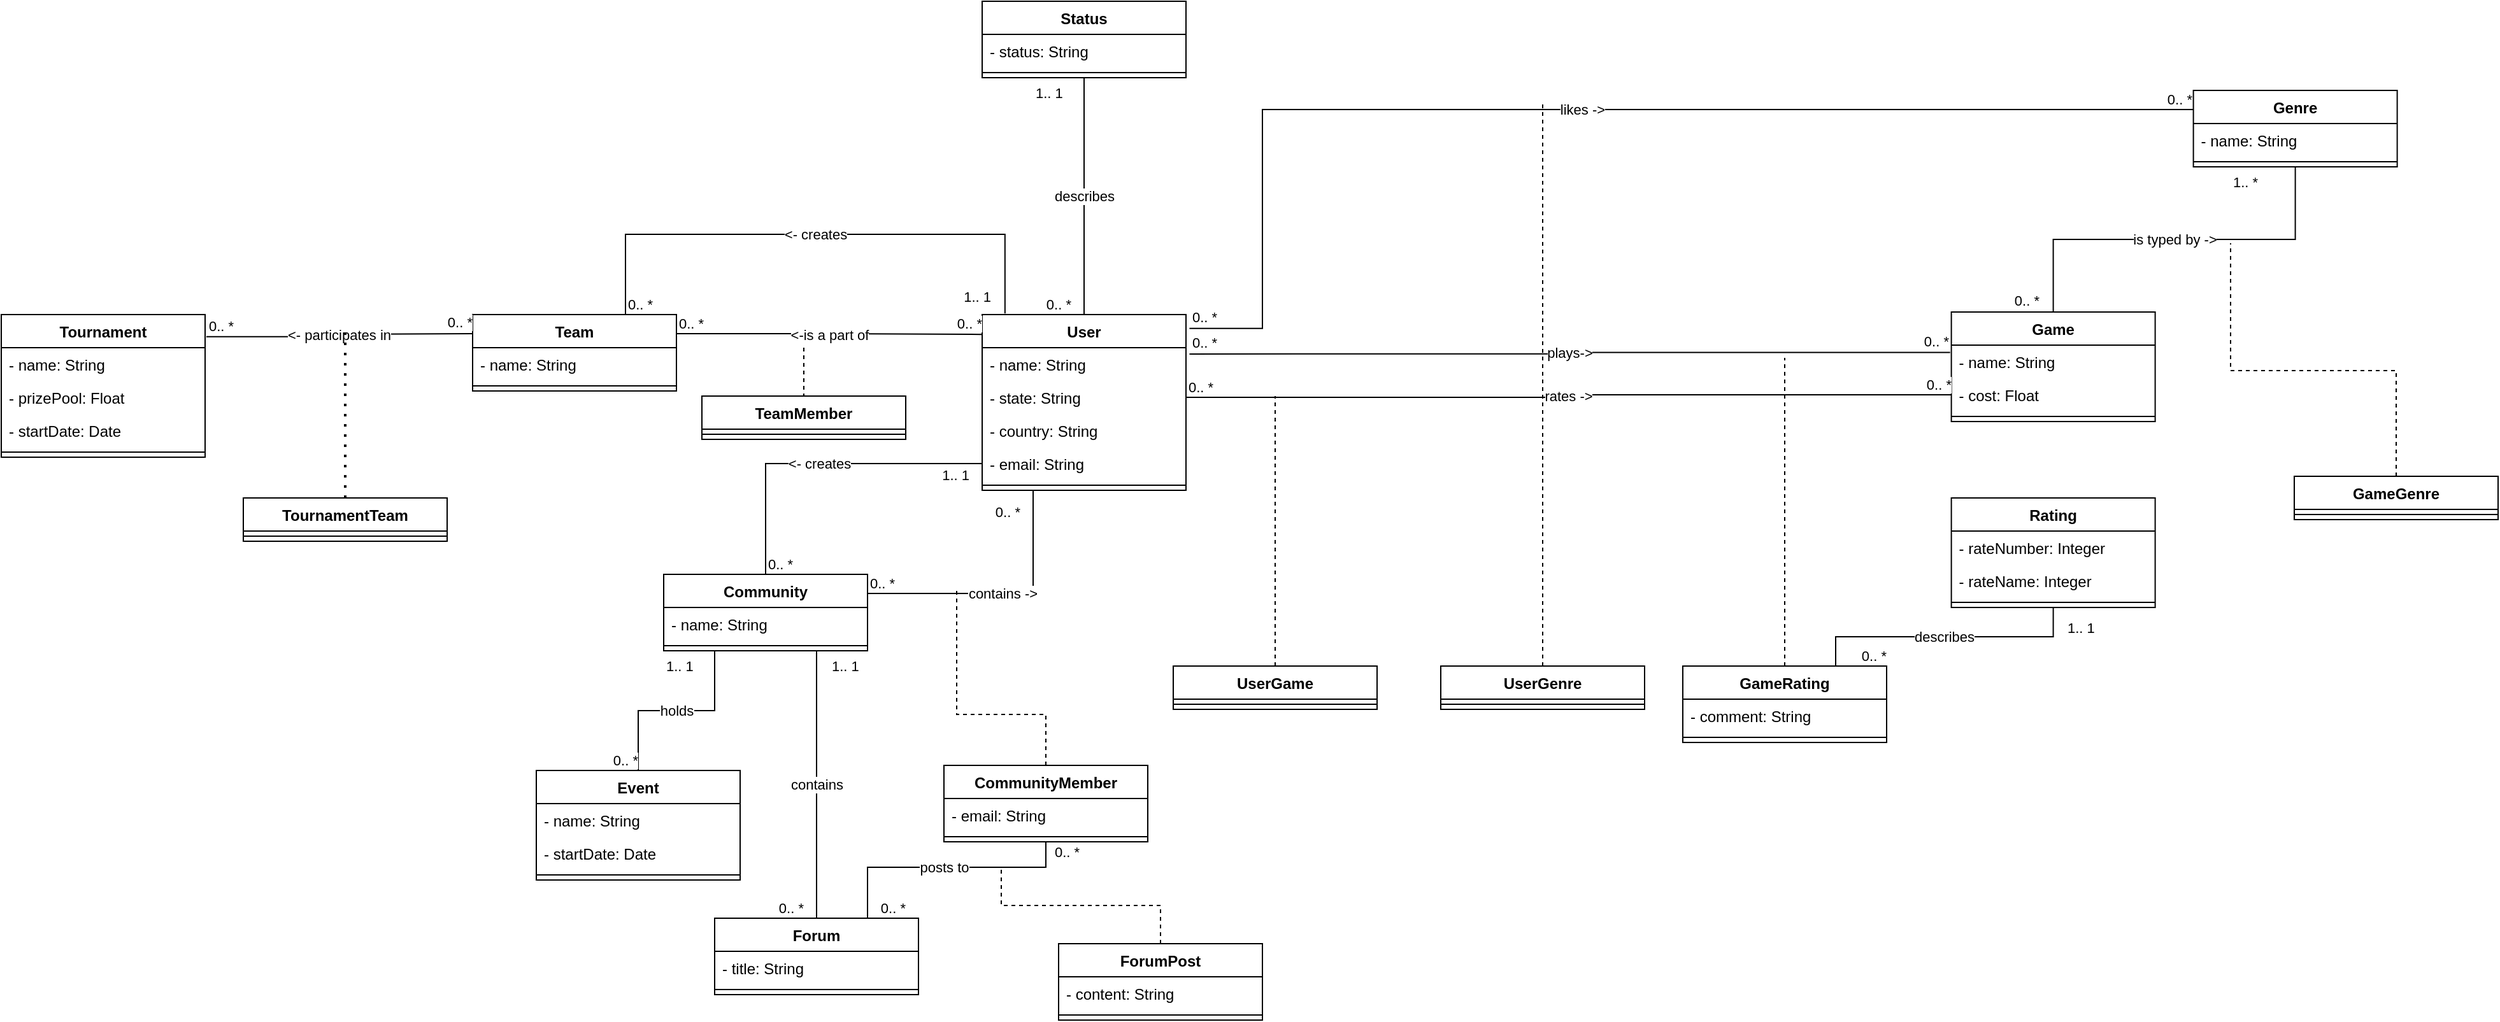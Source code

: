 <mxfile version="15.9.4" type="device" pages="2"><diagram id="VnFCx0CVRYvFYYsdXbxC" name="UML"><mxGraphModel dx="2272" dy="762" grid="1" gridSize="10" guides="1" tooltips="1" connect="1" arrows="1" fold="1" page="1" pageScale="1" pageWidth="850" pageHeight="1100" math="0" shadow="0"><root><mxCell id="0"/><mxCell id="1" parent="0"/><mxCell id="LtUeNKAX310W0HHSsHG2-1" value="User" style="swimlane;fontStyle=1;align=center;verticalAlign=top;childLayout=stackLayout;horizontal=1;startSize=26;horizontalStack=0;resizeParent=1;resizeParentMax=0;resizeLast=0;collapsible=1;marginBottom=0;" parent="1" vertex="1"><mxGeometry x="370" y="526" width="160" height="138" as="geometry"/></mxCell><mxCell id="LtUeNKAX310W0HHSsHG2-2" value="- name: String" style="text;strokeColor=none;fillColor=none;align=left;verticalAlign=top;spacingLeft=4;spacingRight=4;overflow=hidden;rotatable=0;points=[[0,0.5],[1,0.5]];portConstraint=eastwest;" parent="LtUeNKAX310W0HHSsHG2-1" vertex="1"><mxGeometry y="26" width="160" height="26" as="geometry"/></mxCell><mxCell id="85GXQib6eCmwVkAd08ES-7" value="- state: String" style="text;strokeColor=none;fillColor=none;align=left;verticalAlign=top;spacingLeft=4;spacingRight=4;overflow=hidden;rotatable=0;points=[[0,0.5],[1,0.5]];portConstraint=eastwest;" parent="LtUeNKAX310W0HHSsHG2-1" vertex="1"><mxGeometry y="52" width="160" height="26" as="geometry"/></mxCell><mxCell id="85GXQib6eCmwVkAd08ES-10" value="- country: String" style="text;strokeColor=none;fillColor=none;align=left;verticalAlign=top;spacingLeft=4;spacingRight=4;overflow=hidden;rotatable=0;points=[[0,0.5],[1,0.5]];portConstraint=eastwest;" parent="LtUeNKAX310W0HHSsHG2-1" vertex="1"><mxGeometry y="78" width="160" height="26" as="geometry"/></mxCell><mxCell id="85GXQib6eCmwVkAd08ES-20" value="- email: String" style="text;strokeColor=none;fillColor=none;align=left;verticalAlign=top;spacingLeft=4;spacingRight=4;overflow=hidden;rotatable=0;points=[[0,0.5],[1,0.5]];portConstraint=eastwest;" parent="LtUeNKAX310W0HHSsHG2-1" vertex="1"><mxGeometry y="104" width="160" height="26" as="geometry"/></mxCell><mxCell id="LtUeNKAX310W0HHSsHG2-3" value="" style="line;strokeWidth=1;fillColor=none;align=left;verticalAlign=middle;spacingTop=-1;spacingLeft=3;spacingRight=3;rotatable=0;labelPosition=right;points=[];portConstraint=eastwest;" parent="LtUeNKAX310W0HHSsHG2-1" vertex="1"><mxGeometry y="130" width="160" height="8" as="geometry"/></mxCell><mxCell id="LtUeNKAX310W0HHSsHG2-5" value="UserGame" style="swimlane;fontStyle=1;align=center;verticalAlign=top;childLayout=stackLayout;horizontal=1;startSize=26;horizontalStack=0;resizeParent=1;resizeParentMax=0;resizeLast=0;collapsible=1;marginBottom=0;" parent="1" vertex="1"><mxGeometry x="520" y="802" width="160" height="34" as="geometry"/></mxCell><mxCell id="LtUeNKAX310W0HHSsHG2-7" value="" style="line;strokeWidth=1;fillColor=none;align=left;verticalAlign=middle;spacingTop=-1;spacingLeft=3;spacingRight=3;rotatable=0;labelPosition=right;points=[];portConstraint=eastwest;" parent="LtUeNKAX310W0HHSsHG2-5" vertex="1"><mxGeometry y="26" width="160" height="8" as="geometry"/></mxCell><mxCell id="LtUeNKAX310W0HHSsHG2-8" value="Game" style="swimlane;fontStyle=1;align=center;verticalAlign=top;childLayout=stackLayout;horizontal=1;startSize=26;horizontalStack=0;resizeParent=1;resizeParentMax=0;resizeLast=0;collapsible=1;marginBottom=0;" parent="1" vertex="1"><mxGeometry x="1130.81" y="524" width="160" height="86" as="geometry"/></mxCell><mxCell id="LtUeNKAX310W0HHSsHG2-9" value="- name: String" style="text;strokeColor=none;fillColor=none;align=left;verticalAlign=top;spacingLeft=4;spacingRight=4;overflow=hidden;rotatable=0;points=[[0,0.5],[1,0.5]];portConstraint=eastwest;" parent="LtUeNKAX310W0HHSsHG2-8" vertex="1"><mxGeometry y="26" width="160" height="26" as="geometry"/></mxCell><mxCell id="85GXQib6eCmwVkAd08ES-17" value="- cost: Float" style="text;strokeColor=none;fillColor=none;align=left;verticalAlign=top;spacingLeft=4;spacingRight=4;overflow=hidden;rotatable=0;points=[[0,0.5],[1,0.5]];portConstraint=eastwest;" parent="LtUeNKAX310W0HHSsHG2-8" vertex="1"><mxGeometry y="52" width="160" height="26" as="geometry"/></mxCell><mxCell id="LtUeNKAX310W0HHSsHG2-10" value="" style="line;strokeWidth=1;fillColor=none;align=left;verticalAlign=middle;spacingTop=-1;spacingLeft=3;spacingRight=3;rotatable=0;labelPosition=right;points=[];portConstraint=eastwest;" parent="LtUeNKAX310W0HHSsHG2-8" vertex="1"><mxGeometry y="78" width="160" height="8" as="geometry"/></mxCell><mxCell id="LtUeNKAX310W0HHSsHG2-14" value="Genre" style="swimlane;fontStyle=1;align=center;verticalAlign=top;childLayout=stackLayout;horizontal=1;startSize=26;horizontalStack=0;resizeParent=1;resizeParentMax=0;resizeLast=0;collapsible=1;marginBottom=0;" parent="1" vertex="1"><mxGeometry x="1320.81" y="350" width="160" height="60" as="geometry"/></mxCell><mxCell id="85GXQib6eCmwVkAd08ES-6" value="- name: String" style="text;strokeColor=none;fillColor=none;align=left;verticalAlign=top;spacingLeft=4;spacingRight=4;overflow=hidden;rotatable=0;points=[[0,0.5],[1,0.5]];portConstraint=eastwest;" parent="LtUeNKAX310W0HHSsHG2-14" vertex="1"><mxGeometry y="26" width="160" height="26" as="geometry"/></mxCell><mxCell id="LtUeNKAX310W0HHSsHG2-16" value="" style="line;strokeWidth=1;fillColor=none;align=left;verticalAlign=middle;spacingTop=-1;spacingLeft=3;spacingRight=3;rotatable=0;labelPosition=right;points=[];portConstraint=eastwest;" parent="LtUeNKAX310W0HHSsHG2-14" vertex="1"><mxGeometry y="52" width="160" height="8" as="geometry"/></mxCell><mxCell id="LtUeNKAX310W0HHSsHG2-26" value="Rating" style="swimlane;fontStyle=1;align=center;verticalAlign=top;childLayout=stackLayout;horizontal=1;startSize=26;horizontalStack=0;resizeParent=1;resizeParentMax=0;resizeLast=0;collapsible=1;marginBottom=0;" parent="1" vertex="1"><mxGeometry x="1130.81" y="670" width="160" height="86" as="geometry"/></mxCell><mxCell id="LtUeNKAX310W0HHSsHG2-27" value="- rateNumber: Integer" style="text;strokeColor=none;fillColor=none;align=left;verticalAlign=top;spacingLeft=4;spacingRight=4;overflow=hidden;rotatable=0;points=[[0,0.5],[1,0.5]];portConstraint=eastwest;" parent="LtUeNKAX310W0HHSsHG2-26" vertex="1"><mxGeometry y="26" width="160" height="26" as="geometry"/></mxCell><mxCell id="85GXQib6eCmwVkAd08ES-47" value="- rateName: Integer" style="text;strokeColor=none;fillColor=none;align=left;verticalAlign=top;spacingLeft=4;spacingRight=4;overflow=hidden;rotatable=0;points=[[0,0.5],[1,0.5]];portConstraint=eastwest;" parent="LtUeNKAX310W0HHSsHG2-26" vertex="1"><mxGeometry y="52" width="160" height="26" as="geometry"/></mxCell><mxCell id="LtUeNKAX310W0HHSsHG2-28" value="" style="line;strokeWidth=1;fillColor=none;align=left;verticalAlign=middle;spacingTop=-1;spacingLeft=3;spacingRight=3;rotatable=0;labelPosition=right;points=[];portConstraint=eastwest;" parent="LtUeNKAX310W0HHSsHG2-26" vertex="1"><mxGeometry y="78" width="160" height="8" as="geometry"/></mxCell><mxCell id="LtUeNKAX310W0HHSsHG2-29" value="Event" style="swimlane;fontStyle=1;align=center;verticalAlign=top;childLayout=stackLayout;horizontal=1;startSize=26;horizontalStack=0;resizeParent=1;resizeParentMax=0;resizeLast=0;collapsible=1;marginBottom=0;" parent="1" vertex="1"><mxGeometry x="20" y="884" width="160" height="86" as="geometry"/></mxCell><mxCell id="LtUeNKAX310W0HHSsHG2-30" value="- name: String" style="text;strokeColor=none;fillColor=none;align=left;verticalAlign=top;spacingLeft=4;spacingRight=4;overflow=hidden;rotatable=0;points=[[0,0.5],[1,0.5]];portConstraint=eastwest;" parent="LtUeNKAX310W0HHSsHG2-29" vertex="1"><mxGeometry y="26" width="160" height="26" as="geometry"/></mxCell><mxCell id="qIzJ5b47UPcPgW3pHmTe-1" value="- startDate: Date" style="text;strokeColor=none;fillColor=none;align=left;verticalAlign=top;spacingLeft=4;spacingRight=4;overflow=hidden;rotatable=0;points=[[0,0.5],[1,0.5]];portConstraint=eastwest;" parent="LtUeNKAX310W0HHSsHG2-29" vertex="1"><mxGeometry y="52" width="160" height="26" as="geometry"/></mxCell><mxCell id="LtUeNKAX310W0HHSsHG2-31" value="" style="line;strokeWidth=1;fillColor=none;align=left;verticalAlign=middle;spacingTop=-1;spacingLeft=3;spacingRight=3;rotatable=0;labelPosition=right;points=[];portConstraint=eastwest;" parent="LtUeNKAX310W0HHSsHG2-29" vertex="1"><mxGeometry y="78" width="160" height="8" as="geometry"/></mxCell><mxCell id="85GXQib6eCmwVkAd08ES-11" value="GameGenre" style="swimlane;fontStyle=1;align=center;verticalAlign=top;childLayout=stackLayout;horizontal=1;startSize=26;horizontalStack=0;resizeParent=1;resizeParentMax=0;resizeLast=0;collapsible=1;marginBottom=0;" parent="1" vertex="1"><mxGeometry x="1400" y="653" width="160" height="34" as="geometry"/></mxCell><mxCell id="85GXQib6eCmwVkAd08ES-13" value="" style="line;strokeWidth=1;fillColor=none;align=left;verticalAlign=middle;spacingTop=-1;spacingLeft=3;spacingRight=3;rotatable=0;labelPosition=right;points=[];portConstraint=eastwest;" parent="85GXQib6eCmwVkAd08ES-11" vertex="1"><mxGeometry y="26" width="160" height="8" as="geometry"/></mxCell><mxCell id="85GXQib6eCmwVkAd08ES-15" value="UserGenre" style="swimlane;fontStyle=1;align=center;verticalAlign=top;childLayout=stackLayout;horizontal=1;startSize=26;horizontalStack=0;resizeParent=1;resizeParentMax=0;resizeLast=0;collapsible=1;marginBottom=0;" parent="1" vertex="1"><mxGeometry x="730" y="802" width="160" height="34" as="geometry"/></mxCell><mxCell id="85GXQib6eCmwVkAd08ES-16" value="" style="line;strokeWidth=1;fillColor=none;align=left;verticalAlign=middle;spacingTop=-1;spacingLeft=3;spacingRight=3;rotatable=0;labelPosition=right;points=[];portConstraint=eastwest;" parent="85GXQib6eCmwVkAd08ES-15" vertex="1"><mxGeometry y="26" width="160" height="8" as="geometry"/></mxCell><mxCell id="85GXQib6eCmwVkAd08ES-18" value="GameRating" style="swimlane;fontStyle=1;align=center;verticalAlign=top;childLayout=stackLayout;horizontal=1;startSize=26;horizontalStack=0;resizeParent=1;resizeParentMax=0;resizeLast=0;collapsible=1;marginBottom=0;" parent="1" vertex="1"><mxGeometry x="920" y="802" width="160" height="60" as="geometry"/></mxCell><mxCell id="E2VKZ5iyq7dgM-cdagRB-1" value="- comment: String" style="text;strokeColor=none;fillColor=none;align=left;verticalAlign=top;spacingLeft=4;spacingRight=4;overflow=hidden;rotatable=0;points=[[0,0.5],[1,0.5]];portConstraint=eastwest;" parent="85GXQib6eCmwVkAd08ES-18" vertex="1"><mxGeometry y="26" width="160" height="26" as="geometry"/></mxCell><mxCell id="85GXQib6eCmwVkAd08ES-19" value="" style="line;strokeWidth=1;fillColor=none;align=left;verticalAlign=middle;spacingTop=-1;spacingLeft=3;spacingRight=3;rotatable=0;labelPosition=right;points=[];portConstraint=eastwest;" parent="85GXQib6eCmwVkAd08ES-18" vertex="1"><mxGeometry y="52" width="160" height="8" as="geometry"/></mxCell><mxCell id="85GXQib6eCmwVkAd08ES-32" value="Status" style="swimlane;fontStyle=1;align=center;verticalAlign=top;childLayout=stackLayout;horizontal=1;startSize=26;horizontalStack=0;resizeParent=1;resizeParentMax=0;resizeLast=0;collapsible=1;marginBottom=0;" parent="1" vertex="1"><mxGeometry x="370" y="280" width="160" height="60" as="geometry"/></mxCell><mxCell id="85GXQib6eCmwVkAd08ES-33" value="- status: String" style="text;strokeColor=none;fillColor=none;align=left;verticalAlign=top;spacingLeft=4;spacingRight=4;overflow=hidden;rotatable=0;points=[[0,0.5],[1,0.5]];portConstraint=eastwest;" parent="85GXQib6eCmwVkAd08ES-32" vertex="1"><mxGeometry y="26" width="160" height="26" as="geometry"/></mxCell><mxCell id="85GXQib6eCmwVkAd08ES-35" value="" style="line;strokeWidth=1;fillColor=none;align=left;verticalAlign=middle;spacingTop=-1;spacingLeft=3;spacingRight=3;rotatable=0;labelPosition=right;points=[];portConstraint=eastwest;" parent="85GXQib6eCmwVkAd08ES-32" vertex="1"><mxGeometry y="52" width="160" height="8" as="geometry"/></mxCell><mxCell id="85GXQib6eCmwVkAd08ES-36" value="Tournament" style="swimlane;fontStyle=1;align=center;verticalAlign=top;childLayout=stackLayout;horizontal=1;startSize=26;horizontalStack=0;resizeParent=1;resizeParentMax=0;resizeLast=0;collapsible=1;marginBottom=0;" parent="1" vertex="1"><mxGeometry x="-400" y="526" width="160" height="112" as="geometry"/></mxCell><mxCell id="85GXQib6eCmwVkAd08ES-37" value="- name: String" style="text;strokeColor=none;fillColor=none;align=left;verticalAlign=top;spacingLeft=4;spacingRight=4;overflow=hidden;rotatable=0;points=[[0,0.5],[1,0.5]];portConstraint=eastwest;" parent="85GXQib6eCmwVkAd08ES-36" vertex="1"><mxGeometry y="26" width="160" height="26" as="geometry"/></mxCell><mxCell id="85GXQib6eCmwVkAd08ES-38" value="- prizePool: Float" style="text;strokeColor=none;fillColor=none;align=left;verticalAlign=top;spacingLeft=4;spacingRight=4;overflow=hidden;rotatable=0;points=[[0,0.5],[1,0.5]];portConstraint=eastwest;" parent="85GXQib6eCmwVkAd08ES-36" vertex="1"><mxGeometry y="52" width="160" height="26" as="geometry"/></mxCell><mxCell id="E2VKZ5iyq7dgM-cdagRB-12" value="- startDate: Date" style="text;strokeColor=none;fillColor=none;align=left;verticalAlign=top;spacingLeft=4;spacingRight=4;overflow=hidden;rotatable=0;points=[[0,0.5],[1,0.5]];portConstraint=eastwest;" parent="85GXQib6eCmwVkAd08ES-36" vertex="1"><mxGeometry y="78" width="160" height="26" as="geometry"/></mxCell><mxCell id="85GXQib6eCmwVkAd08ES-39" value="" style="line;strokeWidth=1;fillColor=none;align=left;verticalAlign=middle;spacingTop=-1;spacingLeft=3;spacingRight=3;rotatable=0;labelPosition=right;points=[];portConstraint=eastwest;" parent="85GXQib6eCmwVkAd08ES-36" vertex="1"><mxGeometry y="104" width="160" height="8" as="geometry"/></mxCell><mxCell id="85GXQib6eCmwVkAd08ES-40" value="Team" style="swimlane;fontStyle=1;align=center;verticalAlign=top;childLayout=stackLayout;horizontal=1;startSize=26;horizontalStack=0;resizeParent=1;resizeParentMax=0;resizeLast=0;collapsible=1;marginBottom=0;" parent="1" vertex="1"><mxGeometry x="-30" y="526" width="160" height="60" as="geometry"/></mxCell><mxCell id="85GXQib6eCmwVkAd08ES-41" value="- name: String" style="text;strokeColor=none;fillColor=none;align=left;verticalAlign=top;spacingLeft=4;spacingRight=4;overflow=hidden;rotatable=0;points=[[0,0.5],[1,0.5]];portConstraint=eastwest;" parent="85GXQib6eCmwVkAd08ES-40" vertex="1"><mxGeometry y="26" width="160" height="26" as="geometry"/></mxCell><mxCell id="85GXQib6eCmwVkAd08ES-43" value="" style="line;strokeWidth=1;fillColor=none;align=left;verticalAlign=middle;spacingTop=-1;spacingLeft=3;spacingRight=3;rotatable=0;labelPosition=right;points=[];portConstraint=eastwest;" parent="85GXQib6eCmwVkAd08ES-40" vertex="1"><mxGeometry y="52" width="160" height="8" as="geometry"/></mxCell><mxCell id="85GXQib6eCmwVkAd08ES-44" value="Community" style="swimlane;fontStyle=1;align=center;verticalAlign=top;childLayout=stackLayout;horizontal=1;startSize=26;horizontalStack=0;resizeParent=1;resizeParentMax=0;resizeLast=0;collapsible=1;marginBottom=0;" parent="1" vertex="1"><mxGeometry x="120" y="730" width="160" height="60" as="geometry"/></mxCell><mxCell id="85GXQib6eCmwVkAd08ES-45" value="- name: String" style="text;strokeColor=none;fillColor=none;align=left;verticalAlign=top;spacingLeft=4;spacingRight=4;overflow=hidden;rotatable=0;points=[[0,0.5],[1,0.5]];portConstraint=eastwest;" parent="85GXQib6eCmwVkAd08ES-44" vertex="1"><mxGeometry y="26" width="160" height="26" as="geometry"/></mxCell><mxCell id="85GXQib6eCmwVkAd08ES-46" value="" style="line;strokeWidth=1;fillColor=none;align=left;verticalAlign=middle;spacingTop=-1;spacingLeft=3;spacingRight=3;rotatable=0;labelPosition=right;points=[];portConstraint=eastwest;" parent="85GXQib6eCmwVkAd08ES-44" vertex="1"><mxGeometry y="52" width="160" height="8" as="geometry"/></mxCell><mxCell id="85GXQib6eCmwVkAd08ES-48" value="Forum" style="swimlane;fontStyle=1;align=center;verticalAlign=top;childLayout=stackLayout;horizontal=1;startSize=26;horizontalStack=0;resizeParent=1;resizeParentMax=0;resizeLast=0;collapsible=1;marginBottom=0;" parent="1" vertex="1"><mxGeometry x="160" y="1000" width="160" height="60" as="geometry"/></mxCell><mxCell id="85GXQib6eCmwVkAd08ES-49" value="- title: String" style="text;strokeColor=none;fillColor=none;align=left;verticalAlign=top;spacingLeft=4;spacingRight=4;overflow=hidden;rotatable=0;points=[[0,0.5],[1,0.5]];portConstraint=eastwest;" parent="85GXQib6eCmwVkAd08ES-48" vertex="1"><mxGeometry y="26" width="160" height="26" as="geometry"/></mxCell><mxCell id="85GXQib6eCmwVkAd08ES-50" value="" style="line;strokeWidth=1;fillColor=none;align=left;verticalAlign=middle;spacingTop=-1;spacingLeft=3;spacingRight=3;rotatable=0;labelPosition=right;points=[];portConstraint=eastwest;" parent="85GXQib6eCmwVkAd08ES-48" vertex="1"><mxGeometry y="52" width="160" height="8" as="geometry"/></mxCell><mxCell id="Bcveuz5DTUavgLYMZzeK-1" value="describes" style="endArrow=none;html=1;edgeStyle=orthogonalEdgeStyle;rounded=0;exitX=0.5;exitY=1;exitDx=0;exitDy=0;entryX=0.5;entryY=0;entryDx=0;entryDy=0;" parent="1" source="85GXQib6eCmwVkAd08ES-32" target="LtUeNKAX310W0HHSsHG2-1" edge="1"><mxGeometry relative="1" as="geometry"><mxPoint x="450" y="380" as="sourcePoint"/><mxPoint x="610" y="380" as="targetPoint"/></mxGeometry></mxCell><mxCell id="Bcveuz5DTUavgLYMZzeK-2" value="1.. 1" style="edgeLabel;resizable=0;html=1;align=left;verticalAlign=bottom;" parent="Bcveuz5DTUavgLYMZzeK-1" connectable="0" vertex="1"><mxGeometry x="-1" relative="1" as="geometry"><mxPoint x="-40" y="20" as="offset"/></mxGeometry></mxCell><mxCell id="Bcveuz5DTUavgLYMZzeK-3" value="0.. *" style="edgeLabel;resizable=0;html=1;align=right;verticalAlign=bottom;" parent="Bcveuz5DTUavgLYMZzeK-1" connectable="0" vertex="1"><mxGeometry x="1" relative="1" as="geometry"><mxPoint x="-10" as="offset"/></mxGeometry></mxCell><mxCell id="Bcveuz5DTUavgLYMZzeK-5" value="is typed by -&amp;gt;" style="endArrow=none;html=1;edgeStyle=orthogonalEdgeStyle;rounded=0;exitX=0.5;exitY=1;exitDx=0;exitDy=0;entryX=0.5;entryY=0;entryDx=0;entryDy=0;" parent="1" source="LtUeNKAX310W0HHSsHG2-14" target="LtUeNKAX310W0HHSsHG2-8" edge="1"><mxGeometry relative="1" as="geometry"><mxPoint x="1220.81" y="550" as="sourcePoint"/><mxPoint x="1380.81" y="550" as="targetPoint"/></mxGeometry></mxCell><mxCell id="Bcveuz5DTUavgLYMZzeK-6" value="1.. *" style="edgeLabel;resizable=0;html=1;align=left;verticalAlign=bottom;" parent="Bcveuz5DTUavgLYMZzeK-5" connectable="0" vertex="1"><mxGeometry x="-1" relative="1" as="geometry"><mxPoint x="-51" y="20" as="offset"/></mxGeometry></mxCell><mxCell id="Bcveuz5DTUavgLYMZzeK-7" value="0.. *" style="edgeLabel;resizable=0;html=1;align=right;verticalAlign=bottom;" parent="Bcveuz5DTUavgLYMZzeK-5" connectable="0" vertex="1"><mxGeometry x="1" relative="1" as="geometry"><mxPoint x="-10" as="offset"/></mxGeometry></mxCell><mxCell id="Bcveuz5DTUavgLYMZzeK-11" value="holds" style="endArrow=none;html=1;edgeStyle=orthogonalEdgeStyle;rounded=0;exitX=0.25;exitY=1;exitDx=0;exitDy=0;entryX=0.5;entryY=0;entryDx=0;entryDy=0;" parent="1" source="85GXQib6eCmwVkAd08ES-44" target="LtUeNKAX310W0HHSsHG2-29" edge="1"><mxGeometry relative="1" as="geometry"><mxPoint x="190" y="820" as="sourcePoint"/><mxPoint x="350" y="820" as="targetPoint"/></mxGeometry></mxCell><mxCell id="Bcveuz5DTUavgLYMZzeK-12" value="1.. 1" style="edgeLabel;resizable=0;html=1;align=left;verticalAlign=bottom;" parent="Bcveuz5DTUavgLYMZzeK-11" connectable="0" vertex="1"><mxGeometry x="-1" relative="1" as="geometry"><mxPoint x="-40" y="20" as="offset"/></mxGeometry></mxCell><mxCell id="Bcveuz5DTUavgLYMZzeK-13" value="0.. *" style="edgeLabel;resizable=0;html=1;align=right;verticalAlign=bottom;" parent="Bcveuz5DTUavgLYMZzeK-11" connectable="0" vertex="1"><mxGeometry x="1" relative="1" as="geometry"/></mxCell><mxCell id="Bcveuz5DTUavgLYMZzeK-14" value="contains" style="endArrow=none;html=1;edgeStyle=orthogonalEdgeStyle;rounded=0;exitX=0.75;exitY=1;exitDx=0;exitDy=0;entryX=0.5;entryY=0;entryDx=0;entryDy=0;" parent="1" source="85GXQib6eCmwVkAd08ES-44" target="85GXQib6eCmwVkAd08ES-48" edge="1"><mxGeometry relative="1" as="geometry"><mxPoint x="270" y="850" as="sourcePoint"/><mxPoint x="430" y="850" as="targetPoint"/></mxGeometry></mxCell><mxCell id="Bcveuz5DTUavgLYMZzeK-15" value="1.. 1" style="edgeLabel;resizable=0;html=1;align=left;verticalAlign=bottom;" parent="Bcveuz5DTUavgLYMZzeK-14" connectable="0" vertex="1"><mxGeometry x="-1" relative="1" as="geometry"><mxPoint x="10" y="20" as="offset"/></mxGeometry></mxCell><mxCell id="Bcveuz5DTUavgLYMZzeK-16" value="0.. *" style="edgeLabel;resizable=0;html=1;align=right;verticalAlign=bottom;" parent="Bcveuz5DTUavgLYMZzeK-14" connectable="0" vertex="1"><mxGeometry x="1" relative="1" as="geometry"><mxPoint x="-10" as="offset"/></mxGeometry></mxCell><mxCell id="Bcveuz5DTUavgLYMZzeK-17" value="CommunityMember" style="swimlane;fontStyle=1;align=center;verticalAlign=top;childLayout=stackLayout;horizontal=1;startSize=26;horizontalStack=0;resizeParent=1;resizeParentMax=0;resizeLast=0;collapsible=1;marginBottom=0;" parent="1" vertex="1"><mxGeometry x="340" y="880" width="160" height="60" as="geometry"/></mxCell><mxCell id="KYPUBD2ezdGSd-BYSM_p-1" value="- email: String" style="text;strokeColor=none;fillColor=none;align=left;verticalAlign=top;spacingLeft=4;spacingRight=4;overflow=hidden;rotatable=0;points=[[0,0.5],[1,0.5]];portConstraint=eastwest;" parent="Bcveuz5DTUavgLYMZzeK-17" vertex="1"><mxGeometry y="26" width="160" height="26" as="geometry"/></mxCell><mxCell id="Bcveuz5DTUavgLYMZzeK-18" value="" style="line;strokeWidth=1;fillColor=none;align=left;verticalAlign=middle;spacingTop=-1;spacingLeft=3;spacingRight=3;rotatable=0;labelPosition=right;points=[];portConstraint=eastwest;" parent="Bcveuz5DTUavgLYMZzeK-17" vertex="1"><mxGeometry y="52" width="160" height="8" as="geometry"/></mxCell><mxCell id="8EgQyvR-1wUzZlrlGbkH-1" value="plays-&amp;gt;" style="endArrow=none;html=1;edgeStyle=orthogonalEdgeStyle;rounded=0;exitX=1.017;exitY=0.19;exitDx=0;exitDy=0;exitPerimeter=0;entryX=-0.006;entryY=0.222;entryDx=0;entryDy=0;entryPerimeter=0;" parent="1" source="LtUeNKAX310W0HHSsHG2-2" target="LtUeNKAX310W0HHSsHG2-9" edge="1"><mxGeometry relative="1" as="geometry"><mxPoint x="590" y="550" as="sourcePoint"/><mxPoint x="750" y="550" as="targetPoint"/></mxGeometry></mxCell><mxCell id="8EgQyvR-1wUzZlrlGbkH-2" value="0.. *" style="edgeLabel;resizable=0;html=1;align=left;verticalAlign=bottom;" parent="8EgQyvR-1wUzZlrlGbkH-1" connectable="0" vertex="1"><mxGeometry x="-1" relative="1" as="geometry"/></mxCell><mxCell id="8EgQyvR-1wUzZlrlGbkH-3" value="0.. *" style="edgeLabel;resizable=0;html=1;align=right;verticalAlign=bottom;" parent="8EgQyvR-1wUzZlrlGbkH-1" connectable="0" vertex="1"><mxGeometry x="1" relative="1" as="geometry"/></mxCell><mxCell id="8EgQyvR-1wUzZlrlGbkH-4" value="rates -&amp;gt;" style="endArrow=none;html=1;edgeStyle=orthogonalEdgeStyle;rounded=0;exitX=1;exitY=0.5;exitDx=0;exitDy=0;entryX=0;entryY=0.5;entryDx=0;entryDy=0;" parent="1" source="85GXQib6eCmwVkAd08ES-7" target="85GXQib6eCmwVkAd08ES-17" edge="1"><mxGeometry relative="1" as="geometry"><mxPoint x="600" y="610" as="sourcePoint"/><mxPoint x="760" y="610" as="targetPoint"/></mxGeometry></mxCell><mxCell id="8EgQyvR-1wUzZlrlGbkH-5" value="0.. *" style="edgeLabel;resizable=0;html=1;align=left;verticalAlign=bottom;" parent="8EgQyvR-1wUzZlrlGbkH-4" connectable="0" vertex="1"><mxGeometry x="-1" relative="1" as="geometry"/></mxCell><mxCell id="8EgQyvR-1wUzZlrlGbkH-6" value="0.. *" style="edgeLabel;resizable=0;html=1;align=right;verticalAlign=bottom;" parent="8EgQyvR-1wUzZlrlGbkH-4" connectable="0" vertex="1"><mxGeometry x="1" relative="1" as="geometry"/></mxCell><mxCell id="8EgQyvR-1wUzZlrlGbkH-7" value="likes -&amp;gt;" style="endArrow=none;html=1;edgeStyle=orthogonalEdgeStyle;rounded=0;exitX=1.017;exitY=0.079;exitDx=0;exitDy=0;exitPerimeter=0;entryX=0;entryY=0.25;entryDx=0;entryDy=0;" parent="1" source="LtUeNKAX310W0HHSsHG2-1" target="LtUeNKAX310W0HHSsHG2-14" edge="1"><mxGeometry relative="1" as="geometry"><mxPoint x="580" y="500" as="sourcePoint"/><mxPoint x="740" y="500" as="targetPoint"/><Array as="points"><mxPoint x="590" y="537"/><mxPoint x="590" y="365"/></Array></mxGeometry></mxCell><mxCell id="8EgQyvR-1wUzZlrlGbkH-8" value="0.. *" style="edgeLabel;resizable=0;html=1;align=left;verticalAlign=bottom;" parent="8EgQyvR-1wUzZlrlGbkH-7" connectable="0" vertex="1"><mxGeometry x="-1" relative="1" as="geometry"/></mxCell><mxCell id="8EgQyvR-1wUzZlrlGbkH-9" value="0.. *" style="edgeLabel;resizable=0;html=1;align=right;verticalAlign=bottom;" parent="8EgQyvR-1wUzZlrlGbkH-7" connectable="0" vertex="1"><mxGeometry x="1" relative="1" as="geometry"/></mxCell><mxCell id="8EgQyvR-1wUzZlrlGbkH-10" value="TeamMember" style="swimlane;fontStyle=1;align=center;verticalAlign=top;childLayout=stackLayout;horizontal=1;startSize=26;horizontalStack=0;resizeParent=1;resizeParentMax=0;resizeLast=0;collapsible=1;marginBottom=0;" parent="1" vertex="1"><mxGeometry x="150" y="590" width="160" height="34" as="geometry"/></mxCell><mxCell id="1UoiPBFdtwJ1reXeKLB6-8" value="" style="endArrow=none;dashed=1;html=1;rounded=0;entryX=0.5;entryY=0;entryDx=0;entryDy=0;" parent="8EgQyvR-1wUzZlrlGbkH-10" target="8EgQyvR-1wUzZlrlGbkH-10" edge="1"><mxGeometry width="50" height="50" relative="1" as="geometry"><mxPoint x="80" y="-50" as="sourcePoint"/><mxPoint x="150" y="-32" as="targetPoint"/></mxGeometry></mxCell><mxCell id="8EgQyvR-1wUzZlrlGbkH-12" value="" style="line;strokeWidth=1;fillColor=none;align=left;verticalAlign=middle;spacingTop=-1;spacingLeft=3;spacingRight=3;rotatable=0;labelPosition=right;points=[];portConstraint=eastwest;" parent="8EgQyvR-1wUzZlrlGbkH-10" vertex="1"><mxGeometry y="26" width="160" height="8" as="geometry"/></mxCell><mxCell id="8EgQyvR-1wUzZlrlGbkH-13" value="TournamentTeam" style="swimlane;fontStyle=1;align=center;verticalAlign=top;childLayout=stackLayout;horizontal=1;startSize=26;horizontalStack=0;resizeParent=1;resizeParentMax=0;resizeLast=0;collapsible=1;marginBottom=0;" parent="1" vertex="1"><mxGeometry x="-210" y="670" width="160" height="34" as="geometry"/></mxCell><mxCell id="8EgQyvR-1wUzZlrlGbkH-14" value="" style="line;strokeWidth=1;fillColor=none;align=left;verticalAlign=middle;spacingTop=-1;spacingLeft=3;spacingRight=3;rotatable=0;labelPosition=right;points=[];portConstraint=eastwest;" parent="8EgQyvR-1wUzZlrlGbkH-13" vertex="1"><mxGeometry y="26" width="160" height="8" as="geometry"/></mxCell><mxCell id="8EgQyvR-1wUzZlrlGbkH-15" value="&amp;lt;-is a part of" style="endArrow=none;html=1;edgeStyle=orthogonalEdgeStyle;rounded=0;exitX=1;exitY=0.25;exitDx=0;exitDy=0;entryX=0.002;entryY=0.113;entryDx=0;entryDy=0;entryPerimeter=0;" parent="1" source="85GXQib6eCmwVkAd08ES-40" target="LtUeNKAX310W0HHSsHG2-1" edge="1"><mxGeometry relative="1" as="geometry"><mxPoint x="140" y="520" as="sourcePoint"/><mxPoint x="300" y="520" as="targetPoint"/></mxGeometry></mxCell><mxCell id="8EgQyvR-1wUzZlrlGbkH-16" value="0.. *" style="edgeLabel;resizable=0;html=1;align=left;verticalAlign=bottom;" parent="8EgQyvR-1wUzZlrlGbkH-15" connectable="0" vertex="1"><mxGeometry x="-1" relative="1" as="geometry"/></mxCell><mxCell id="8EgQyvR-1wUzZlrlGbkH-17" value="0.. *" style="edgeLabel;resizable=0;html=1;align=right;verticalAlign=bottom;" parent="8EgQyvR-1wUzZlrlGbkH-15" connectable="0" vertex="1"><mxGeometry x="1" relative="1" as="geometry"/></mxCell><mxCell id="8EgQyvR-1wUzZlrlGbkH-18" value="&amp;lt;- participates in" style="endArrow=none;html=1;edgeStyle=orthogonalEdgeStyle;rounded=0;exitX=1.006;exitY=0.155;exitDx=0;exitDy=0;exitPerimeter=0;" parent="1" source="85GXQib6eCmwVkAd08ES-36" edge="1"><mxGeometry relative="1" as="geometry"><mxPoint x="-210" y="550" as="sourcePoint"/><mxPoint x="-30" y="541" as="targetPoint"/></mxGeometry></mxCell><mxCell id="8EgQyvR-1wUzZlrlGbkH-19" value="0.. *" style="edgeLabel;resizable=0;html=1;align=left;verticalAlign=bottom;" parent="8EgQyvR-1wUzZlrlGbkH-18" connectable="0" vertex="1"><mxGeometry x="-1" relative="1" as="geometry"/></mxCell><mxCell id="8EgQyvR-1wUzZlrlGbkH-20" value="0.. *" style="edgeLabel;resizable=0;html=1;align=right;verticalAlign=bottom;" parent="8EgQyvR-1wUzZlrlGbkH-18" connectable="0" vertex="1"><mxGeometry x="1" relative="1" as="geometry"/></mxCell><mxCell id="8EgQyvR-1wUzZlrlGbkH-24" value="describes" style="endArrow=none;html=1;edgeStyle=orthogonalEdgeStyle;rounded=0;exitX=0.5;exitY=1;exitDx=0;exitDy=0;entryX=0.75;entryY=0;entryDx=0;entryDy=0;" parent="1" source="LtUeNKAX310W0HHSsHG2-26" target="85GXQib6eCmwVkAd08ES-18" edge="1"><mxGeometry relative="1" as="geometry"><mxPoint x="1190" y="800" as="sourcePoint"/><mxPoint x="1350" y="800" as="targetPoint"/></mxGeometry></mxCell><mxCell id="8EgQyvR-1wUzZlrlGbkH-25" value="1.. 1" style="edgeLabel;resizable=0;html=1;align=left;verticalAlign=bottom;" parent="8EgQyvR-1wUzZlrlGbkH-24" connectable="0" vertex="1"><mxGeometry x="-1" relative="1" as="geometry"><mxPoint x="9" y="24" as="offset"/></mxGeometry></mxCell><mxCell id="8EgQyvR-1wUzZlrlGbkH-26" value="0.. *" style="edgeLabel;resizable=0;html=1;align=right;verticalAlign=bottom;" parent="8EgQyvR-1wUzZlrlGbkH-24" connectable="0" vertex="1"><mxGeometry x="1" relative="1" as="geometry"><mxPoint x="40" as="offset"/></mxGeometry></mxCell><mxCell id="8EgQyvR-1wUzZlrlGbkH-27" value="contains -&amp;gt;" style="endArrow=none;html=1;edgeStyle=orthogonalEdgeStyle;rounded=0;exitX=1;exitY=0.25;exitDx=0;exitDy=0;entryX=0.25;entryY=1;entryDx=0;entryDy=0;" parent="1" source="85GXQib6eCmwVkAd08ES-44" target="LtUeNKAX310W0HHSsHG2-1" edge="1"><mxGeometry relative="1" as="geometry"><mxPoint x="340" y="740" as="sourcePoint"/><mxPoint x="500" y="740" as="targetPoint"/></mxGeometry></mxCell><mxCell id="8EgQyvR-1wUzZlrlGbkH-28" value="0.. *" style="edgeLabel;resizable=0;html=1;align=left;verticalAlign=bottom;" parent="8EgQyvR-1wUzZlrlGbkH-27" connectable="0" vertex="1"><mxGeometry x="-1" relative="1" as="geometry"/></mxCell><mxCell id="8EgQyvR-1wUzZlrlGbkH-29" value="0.. *" style="edgeLabel;resizable=0;html=1;align=right;verticalAlign=bottom;" parent="8EgQyvR-1wUzZlrlGbkH-27" connectable="0" vertex="1"><mxGeometry x="1" relative="1" as="geometry"><mxPoint x="-10" y="25" as="offset"/></mxGeometry></mxCell><mxCell id="1UoiPBFdtwJ1reXeKLB6-3" value="" style="endArrow=none;dashed=1;html=1;rounded=0;exitX=0.5;exitY=0;exitDx=0;exitDy=0;" parent="1" source="LtUeNKAX310W0HHSsHG2-5" edge="1"><mxGeometry width="50" height="50" relative="1" as="geometry"><mxPoint x="630" y="710" as="sourcePoint"/><mxPoint x="600" y="590" as="targetPoint"/></mxGeometry></mxCell><mxCell id="1UoiPBFdtwJ1reXeKLB6-4" value="" style="endArrow=none;dashed=1;html=1;rounded=0;exitX=0.5;exitY=0;exitDx=0;exitDy=0;" parent="1" source="85GXQib6eCmwVkAd08ES-18" edge="1"><mxGeometry width="50" height="50" relative="1" as="geometry"><mxPoint x="990" y="819" as="sourcePoint"/><mxPoint x="1000" y="560" as="targetPoint"/></mxGeometry></mxCell><mxCell id="1UoiPBFdtwJ1reXeKLB6-5" value="" style="endArrow=none;dashed=1;html=1;rounded=0;exitX=0.5;exitY=0;exitDx=0;exitDy=0;" parent="1" source="85GXQib6eCmwVkAd08ES-15" edge="1"><mxGeometry width="50" height="50" relative="1" as="geometry"><mxPoint x="840" y="812" as="sourcePoint"/><mxPoint x="810" y="360" as="targetPoint"/></mxGeometry></mxCell><mxCell id="1UoiPBFdtwJ1reXeKLB6-6" value="" style="endArrow=none;dashed=1;html=1;rounded=0;exitX=0.5;exitY=0;exitDx=0;exitDy=0;" parent="1" source="85GXQib6eCmwVkAd08ES-11" edge="1"><mxGeometry width="50" height="50" relative="1" as="geometry"><mxPoint x="1480.81" y="932" as="sourcePoint"/><mxPoint x="1350" y="470" as="targetPoint"/><Array as="points"><mxPoint x="1480" y="570"/><mxPoint x="1350" y="570"/></Array></mxGeometry></mxCell><mxCell id="1UoiPBFdtwJ1reXeKLB6-7" value="" style="endArrow=none;dashed=1;html=1;dashPattern=1 3;strokeWidth=2;rounded=0;exitX=0.5;exitY=0;exitDx=0;exitDy=0;" parent="1" source="8EgQyvR-1wUzZlrlGbkH-13" edge="1"><mxGeometry width="50" height="50" relative="1" as="geometry"><mxPoint x="-160" y="810" as="sourcePoint"/><mxPoint x="-130" y="540" as="targetPoint"/></mxGeometry></mxCell><mxCell id="1UoiPBFdtwJ1reXeKLB6-10" value="" style="endArrow=none;dashed=1;html=1;rounded=0;exitX=0.5;exitY=0;exitDx=0;exitDy=0;" parent="1" source="Bcveuz5DTUavgLYMZzeK-17" edge="1"><mxGeometry width="50" height="50" relative="1" as="geometry"><mxPoint x="610" y="812" as="sourcePoint"/><mxPoint x="350" y="740" as="targetPoint"/><Array as="points"><mxPoint x="420" y="840"/><mxPoint x="350" y="840"/></Array></mxGeometry></mxCell><mxCell id="E2VKZ5iyq7dgM-cdagRB-2" value="&amp;lt;- creates" style="endArrow=none;html=1;edgeStyle=orthogonalEdgeStyle;rounded=0;exitX=0.5;exitY=0;exitDx=0;exitDy=0;entryX=0;entryY=0.5;entryDx=0;entryDy=0;" parent="1" source="85GXQib6eCmwVkAd08ES-44" target="85GXQib6eCmwVkAd08ES-20" edge="1"><mxGeometry relative="1" as="geometry"><mxPoint x="355" y="811" as="sourcePoint"/><mxPoint x="485" y="730" as="targetPoint"/><Array as="points"><mxPoint x="200" y="643"/></Array></mxGeometry></mxCell><mxCell id="E2VKZ5iyq7dgM-cdagRB-3" value="0.. *" style="edgeLabel;resizable=0;html=1;align=left;verticalAlign=bottom;" parent="E2VKZ5iyq7dgM-cdagRB-2" connectable="0" vertex="1"><mxGeometry x="-1" relative="1" as="geometry"/></mxCell><mxCell id="E2VKZ5iyq7dgM-cdagRB-4" value="1.. 1" style="edgeLabel;resizable=0;html=1;align=right;verticalAlign=bottom;" parent="E2VKZ5iyq7dgM-cdagRB-2" connectable="0" vertex="1"><mxGeometry x="1" relative="1" as="geometry"><mxPoint x="-10" y="17" as="offset"/></mxGeometry></mxCell><mxCell id="E2VKZ5iyq7dgM-cdagRB-5" value="posts to" style="endArrow=none;html=1;edgeStyle=orthogonalEdgeStyle;rounded=0;exitX=0.5;exitY=1;exitDx=0;exitDy=0;entryX=0.75;entryY=0;entryDx=0;entryDy=0;" parent="1" source="Bcveuz5DTUavgLYMZzeK-17" target="85GXQib6eCmwVkAd08ES-48" edge="1"><mxGeometry relative="1" as="geometry"><mxPoint x="430" y="960" as="sourcePoint"/><mxPoint x="420" y="990" as="targetPoint"/><Array as="points"><mxPoint x="420" y="960"/><mxPoint x="280" y="960"/></Array></mxGeometry></mxCell><mxCell id="E2VKZ5iyq7dgM-cdagRB-6" value="0.. *" style="edgeLabel;resizable=0;html=1;align=left;verticalAlign=bottom;" parent="E2VKZ5iyq7dgM-cdagRB-5" connectable="0" vertex="1"><mxGeometry x="-1" relative="1" as="geometry"><mxPoint x="5" y="16" as="offset"/></mxGeometry></mxCell><mxCell id="E2VKZ5iyq7dgM-cdagRB-7" value="0.. *" style="edgeLabel;resizable=0;html=1;align=right;verticalAlign=bottom;" parent="E2VKZ5iyq7dgM-cdagRB-5" connectable="0" vertex="1"><mxGeometry x="1" relative="1" as="geometry"><mxPoint x="30" as="offset"/></mxGeometry></mxCell><mxCell id="E2VKZ5iyq7dgM-cdagRB-9" value="&amp;lt;- creates" style="endArrow=none;html=1;edgeStyle=orthogonalEdgeStyle;rounded=0;exitX=0.75;exitY=0;exitDx=0;exitDy=0;entryX=0.112;entryY=-0.006;entryDx=0;entryDy=0;entryPerimeter=0;" parent="1" source="85GXQib6eCmwVkAd08ES-40" target="LtUeNKAX310W0HHSsHG2-1" edge="1"><mxGeometry relative="1" as="geometry"><mxPoint x="190" y="550" as="sourcePoint"/><mxPoint x="360" y="463" as="targetPoint"/><Array as="points"><mxPoint x="90" y="463"/><mxPoint x="388" y="463"/></Array></mxGeometry></mxCell><mxCell id="E2VKZ5iyq7dgM-cdagRB-10" value="0.. *" style="edgeLabel;resizable=0;html=1;align=left;verticalAlign=bottom;" parent="E2VKZ5iyq7dgM-cdagRB-9" connectable="0" vertex="1"><mxGeometry x="-1" relative="1" as="geometry"/></mxCell><mxCell id="E2VKZ5iyq7dgM-cdagRB-11" value="1.. 1" style="edgeLabel;resizable=0;html=1;align=right;verticalAlign=bottom;" parent="E2VKZ5iyq7dgM-cdagRB-9" connectable="0" vertex="1"><mxGeometry x="1" relative="1" as="geometry"><mxPoint x="-10" y="-5" as="offset"/></mxGeometry></mxCell><mxCell id="VQ9v7Sh_WWog2YMDtHg8-1" value="ForumPost" style="swimlane;fontStyle=1;align=center;verticalAlign=top;childLayout=stackLayout;horizontal=1;startSize=26;horizontalStack=0;resizeParent=1;resizeParentMax=0;resizeLast=0;collapsible=1;marginBottom=0;" parent="1" vertex="1"><mxGeometry x="430" y="1020" width="160" height="60" as="geometry"/></mxCell><mxCell id="VQ9v7Sh_WWog2YMDtHg8-2" value="- content: String" style="text;strokeColor=none;fillColor=none;align=left;verticalAlign=top;spacingLeft=4;spacingRight=4;overflow=hidden;rotatable=0;points=[[0,0.5],[1,0.5]];portConstraint=eastwest;" parent="VQ9v7Sh_WWog2YMDtHg8-1" vertex="1"><mxGeometry y="26" width="160" height="26" as="geometry"/></mxCell><mxCell id="VQ9v7Sh_WWog2YMDtHg8-3" value="" style="line;strokeWidth=1;fillColor=none;align=left;verticalAlign=middle;spacingTop=-1;spacingLeft=3;spacingRight=3;rotatable=0;labelPosition=right;points=[];portConstraint=eastwest;" parent="VQ9v7Sh_WWog2YMDtHg8-1" vertex="1"><mxGeometry y="52" width="160" height="8" as="geometry"/></mxCell><mxCell id="VQ9v7Sh_WWog2YMDtHg8-5" value="" style="endArrow=none;dashed=1;html=1;rounded=0;exitX=0.5;exitY=0;exitDx=0;exitDy=0;" parent="1" source="VQ9v7Sh_WWog2YMDtHg8-1" edge="1"><mxGeometry width="50" height="50" relative="1" as="geometry"><mxPoint x="455" y="1140" as="sourcePoint"/><mxPoint x="385" y="960" as="targetPoint"/><Array as="points"><mxPoint x="510" y="990"/><mxPoint x="430" y="990"/><mxPoint x="385" y="990"/></Array></mxGeometry></mxCell></root></mxGraphModel></diagram><diagram id="5j4vRwKR2e941aAA6eU5" name="RS"><mxGraphModel dx="2143" dy="693" grid="1" gridSize="10" guides="1" tooltips="1" connect="1" arrows="1" fold="1" page="1" pageScale="1" pageWidth="850" pageHeight="1100" math="0" shadow="0"><root><mxCell id="FcwmTOoRu6gSbU3WI4u4-0"/><mxCell id="FcwmTOoRu6gSbU3WI4u4-1" parent="FcwmTOoRu6gSbU3WI4u4-0"/><mxCell id="vMIZbOtiGTrwkRUiN7X--0" value="statuses" style="text;html=1;align=center;verticalAlign=middle;resizable=0;points=[];autosize=1;strokeColor=none;fillColor=none;rounded=0;" parent="FcwmTOoRu6gSbU3WI4u4-1" vertex="1"><mxGeometry x="130" y="100" width="60" height="20" as="geometry"/></mxCell><mxCell id="qEVFlqHQDwthT5zUQyYb-2" value="status" style="rounded=0;whiteSpace=wrap;html=1;fillColor=none;" parent="FcwmTOoRu6gSbU3WI4u4-1" vertex="1"><mxGeometry x="190" y="100" width="50" height="20" as="geometry"/></mxCell><mxCell id="qEVFlqHQDwthT5zUQyYb-3" value="PK" style="rounded=0;whiteSpace=wrap;html=1;fillColor=#fff2cc;strokeColor=#d6b656;" parent="FcwmTOoRu6gSbU3WI4u4-1" vertex="1"><mxGeometry x="190" y="120" width="50" height="20" as="geometry"/></mxCell><mxCell id="qEVFlqHQDwthT5zUQyYb-4" value="status" style="rounded=0;whiteSpace=wrap;html=1;fillColor=none;" parent="FcwmTOoRu6gSbU3WI4u4-1" vertex="1"><mxGeometry x="190" y="220" width="50" height="20" as="geometry"/></mxCell><mxCell id="qEVFlqHQDwthT5zUQyYb-5" value="users" style="text;html=1;align=center;verticalAlign=middle;resizable=0;points=[];autosize=1;strokeColor=none;fillColor=none;rounded=0;" parent="FcwmTOoRu6gSbU3WI4u4-1" vertex="1"><mxGeometry x="140" y="220" width="40" height="20" as="geometry"/></mxCell><mxCell id="qEVFlqHQDwthT5zUQyYb-6" value="name" style="rounded=0;whiteSpace=wrap;html=1;fillColor=none;" parent="FcwmTOoRu6gSbU3WI4u4-1" vertex="1"><mxGeometry x="240" y="220" width="80" height="20" as="geometry"/></mxCell><mxCell id="qEVFlqHQDwthT5zUQyYb-7" value="state" style="rounded=0;whiteSpace=wrap;html=1;fillColor=none;" parent="FcwmTOoRu6gSbU3WI4u4-1" vertex="1"><mxGeometry x="320" y="220" width="50" height="20" as="geometry"/></mxCell><mxCell id="qEVFlqHQDwthT5zUQyYb-8" value="country" style="rounded=0;whiteSpace=wrap;html=1;fillColor=none;" parent="FcwmTOoRu6gSbU3WI4u4-1" vertex="1"><mxGeometry x="370" y="220" width="50" height="20" as="geometry"/></mxCell><mxCell id="qEVFlqHQDwthT5zUQyYb-9" value="email" style="rounded=0;whiteSpace=wrap;html=1;fillColor=none;" parent="FcwmTOoRu6gSbU3WI4u4-1" vertex="1"><mxGeometry x="420" y="220" width="50" height="20" as="geometry"/></mxCell><mxCell id="qEVFlqHQDwthT5zUQyYb-10" value="FK" style="rounded=0;whiteSpace=wrap;html=1;fillColor=#dae8fc;strokeColor=#6c8ebf;" parent="FcwmTOoRu6gSbU3WI4u4-1" vertex="1"><mxGeometry x="190" y="200" width="50" height="20" as="geometry"/></mxCell><mxCell id="qEVFlqHQDwthT5zUQyYb-11" value="PK" style="rounded=0;whiteSpace=wrap;html=1;fillColor=#fff2cc;strokeColor=#d6b656;" parent="FcwmTOoRu6gSbU3WI4u4-1" vertex="1"><mxGeometry x="240" y="260" width="80" height="60" as="geometry"/></mxCell><mxCell id="qEVFlqHQDwthT5zUQyYb-12" value="CK" style="rounded=0;whiteSpace=wrap;html=1;fillColor=#f5f5f5;strokeColor=#666666;fontColor=#333333;" parent="FcwmTOoRu6gSbU3WI4u4-1" vertex="1"><mxGeometry x="420" y="240" width="50" height="20" as="geometry"/></mxCell><mxCell id="qEVFlqHQDwthT5zUQyYb-13" value="teams" style="text;html=1;align=center;verticalAlign=middle;resizable=0;points=[];autosize=1;strokeColor=none;fillColor=none;rounded=0;" parent="FcwmTOoRu6gSbU3WI4u4-1" vertex="1"><mxGeometry x="-75" y="460" width="50" height="20" as="geometry"/></mxCell><mxCell id="qEVFlqHQDwthT5zUQyYb-14" value="name" style="rounded=0;whiteSpace=wrap;html=1;fillColor=none;" parent="FcwmTOoRu6gSbU3WI4u4-1" vertex="1"><mxGeometry x="-25" y="460" width="50" height="20" as="geometry"/></mxCell><mxCell id="qEVFlqHQDwthT5zUQyYb-15" value="PK" style="rounded=0;whiteSpace=wrap;html=1;fillColor=#fff2cc;strokeColor=#d6b656;" parent="FcwmTOoRu6gSbU3WI4u4-1" vertex="1"><mxGeometry x="-25" y="480" width="50" height="20" as="geometry"/></mxCell><mxCell id="qEVFlqHQDwthT5zUQyYb-16" value="tournaments" style="text;html=1;align=center;verticalAlign=middle;resizable=0;points=[];autosize=1;strokeColor=none;fillColor=none;rounded=0;" parent="FcwmTOoRu6gSbU3WI4u4-1" vertex="1"><mxGeometry x="-400" y="360" width="80" height="20" as="geometry"/></mxCell><mxCell id="qEVFlqHQDwthT5zUQyYb-17" value="name" style="rounded=0;whiteSpace=wrap;html=1;fillColor=none;" parent="FcwmTOoRu6gSbU3WI4u4-1" vertex="1"><mxGeometry x="-320" y="360" width="50" height="20" as="geometry"/></mxCell><mxCell id="qEVFlqHQDwthT5zUQyYb-18" value="PK" style="rounded=0;whiteSpace=wrap;html=1;fillColor=#fff2cc;strokeColor=#d6b656;" parent="FcwmTOoRu6gSbU3WI4u4-1" vertex="1"><mxGeometry x="-320" y="380" width="50" height="20" as="geometry"/></mxCell><mxCell id="0X0sHrhogMIva16Pwbif-0" value="prize_pool" style="rounded=0;whiteSpace=wrap;html=1;fillColor=none;" parent="FcwmTOoRu6gSbU3WI4u4-1" vertex="1"><mxGeometry x="-210" y="360" width="70" height="20" as="geometry"/></mxCell><mxCell id="p6LThHEmv20Q8o42DrNr-0" value="start_date" style="rounded=0;whiteSpace=wrap;html=1;fillColor=none;" parent="FcwmTOoRu6gSbU3WI4u4-1" vertex="1"><mxGeometry x="-270" y="360" width="60" height="20" as="geometry"/></mxCell><mxCell id="p6LThHEmv20Q8o42DrNr-1" value="team_members" style="text;html=1;align=center;verticalAlign=middle;resizable=0;points=[];autosize=1;strokeColor=none;fillColor=none;rounded=0;" parent="FcwmTOoRu6gSbU3WI4u4-1" vertex="1"><mxGeometry x="-45" y="640" width="100" height="20" as="geometry"/></mxCell><mxCell id="p6LThHEmv20Q8o42DrNr-2" value="team_name" style="rounded=0;whiteSpace=wrap;html=1;fillColor=none;" parent="FcwmTOoRu6gSbU3WI4u4-1" vertex="1"><mxGeometry x="55" y="640" width="70" height="20" as="geometry"/></mxCell><mxCell id="p6LThHEmv20Q8o42DrNr-3" value="PK" style="rounded=0;whiteSpace=wrap;html=1;fillColor=#fff2cc;strokeColor=#d6b656;" parent="FcwmTOoRu6gSbU3WI4u4-1" vertex="1"><mxGeometry x="55" y="660" width="130" height="20" as="geometry"/></mxCell><mxCell id="p6LThHEmv20Q8o42DrNr-4" value="owner" style="rounded=0;whiteSpace=wrap;html=1;fillColor=none;" parent="FcwmTOoRu6gSbU3WI4u4-1" vertex="1"><mxGeometry x="25" y="460" width="60" height="20" as="geometry"/></mxCell><mxCell id="p6LThHEmv20Q8o42DrNr-5" value="player" style="rounded=0;whiteSpace=wrap;html=1;fillColor=none;" parent="FcwmTOoRu6gSbU3WI4u4-1" vertex="1"><mxGeometry x="125" y="640" width="60" height="20" as="geometry"/></mxCell><mxCell id="p6LThHEmv20Q8o42DrNr-8" value="FK" style="rounded=0;whiteSpace=wrap;html=1;fillColor=#dae8fc;strokeColor=#6c8ebf;" parent="FcwmTOoRu6gSbU3WI4u4-1" vertex="1"><mxGeometry x="25" y="440" width="60" height="20" as="geometry"/></mxCell><mxCell id="p6LThHEmv20Q8o42DrNr-9" value="communities" style="text;html=1;align=center;verticalAlign=middle;resizable=0;points=[];autosize=1;strokeColor=none;fillColor=none;rounded=0;" parent="FcwmTOoRu6gSbU3WI4u4-1" vertex="1"><mxGeometry x="325" y="470" width="80" height="20" as="geometry"/></mxCell><mxCell id="p6LThHEmv20Q8o42DrNr-10" value="name" style="rounded=0;whiteSpace=wrap;html=1;fillColor=none;" parent="FcwmTOoRu6gSbU3WI4u4-1" vertex="1"><mxGeometry x="405" y="470" width="50" height="20" as="geometry"/></mxCell><mxCell id="p6LThHEmv20Q8o42DrNr-11" value="PK" style="rounded=0;whiteSpace=wrap;html=1;fillColor=#fff2cc;strokeColor=#d6b656;" parent="FcwmTOoRu6gSbU3WI4u4-1" vertex="1"><mxGeometry x="405" y="490.0" width="50" height="20" as="geometry"/></mxCell><mxCell id="p6LThHEmv20Q8o42DrNr-12" value="owner" style="rounded=0;whiteSpace=wrap;html=1;fillColor=none;" parent="FcwmTOoRu6gSbU3WI4u4-1" vertex="1"><mxGeometry x="455" y="470" width="60" height="20" as="geometry"/></mxCell><mxCell id="p6LThHEmv20Q8o42DrNr-13" value="FK" style="rounded=0;whiteSpace=wrap;html=1;fillColor=#dae8fc;strokeColor=#6c8ebf;" parent="FcwmTOoRu6gSbU3WI4u4-1" vertex="1"><mxGeometry x="455" y="450" width="60" height="20" as="geometry"/></mxCell><mxCell id="p6LThHEmv20Q8o42DrNr-14" value="community_members" style="text;html=1;align=center;verticalAlign=middle;resizable=0;points=[];autosize=1;strokeColor=none;fillColor=none;rounded=0;" parent="FcwmTOoRu6gSbU3WI4u4-1" vertex="1"><mxGeometry x="260" y="640" width="130" height="20" as="geometry"/></mxCell><mxCell id="p6LThHEmv20Q8o42DrNr-15" value="com_name" style="rounded=0;whiteSpace=wrap;html=1;fillColor=none;" parent="FcwmTOoRu6gSbU3WI4u4-1" vertex="1"><mxGeometry x="445" y="639.06" width="70" height="20" as="geometry"/></mxCell><mxCell id="p6LThHEmv20Q8o42DrNr-16" value="PK" style="rounded=0;whiteSpace=wrap;html=1;fillColor=#fff2cc;strokeColor=#d6b656;" parent="FcwmTOoRu6gSbU3WI4u4-1" vertex="1"><mxGeometry x="390" y="660" width="125" height="20" as="geometry"/></mxCell><mxCell id="p6LThHEmv20Q8o42DrNr-17" value="user" style="rounded=0;whiteSpace=wrap;html=1;fillColor=none;" parent="FcwmTOoRu6gSbU3WI4u4-1" vertex="1"><mxGeometry x="390" y="639.06" width="55" height="20" as="geometry"/></mxCell><mxCell id="p6LThHEmv20Q8o42DrNr-18" value="email" style="rounded=0;whiteSpace=wrap;html=1;fillColor=none;" parent="FcwmTOoRu6gSbU3WI4u4-1" vertex="1"><mxGeometry x="515" y="639.06" width="60" height="20" as="geometry"/></mxCell><mxCell id="p6LThHEmv20Q8o42DrNr-19" value="FK" style="rounded=0;whiteSpace=wrap;html=1;fillColor=#dae8fc;strokeColor=#6c8ebf;" parent="FcwmTOoRu6gSbU3WI4u4-1" vertex="1"><mxGeometry x="445" y="620" width="70" height="20" as="geometry"/></mxCell><mxCell id="p6LThHEmv20Q8o42DrNr-20" value="FK" style="rounded=0;whiteSpace=wrap;html=1;fillColor=#dae8fc;strokeColor=#6c8ebf;" parent="FcwmTOoRu6gSbU3WI4u4-1" vertex="1"><mxGeometry x="55" y="620" width="70" height="20" as="geometry"/></mxCell><mxCell id="0TBpLxH4b8w5GUT0sOeC-0" value="tournament_teams" style="text;html=1;align=center;verticalAlign=middle;resizable=0;points=[];autosize=1;strokeColor=none;fillColor=none;rounded=0;" parent="FcwmTOoRu6gSbU3WI4u4-1" vertex="1"><mxGeometry x="-435" y="619.06" width="120" height="20" as="geometry"/></mxCell><mxCell id="0TBpLxH4b8w5GUT0sOeC-1" value="tournament_name" style="rounded=0;whiteSpace=wrap;html=1;fillColor=none;" parent="FcwmTOoRu6gSbU3WI4u4-1" vertex="1"><mxGeometry x="-315" y="619.06" width="110" height="20" as="geometry"/></mxCell><mxCell id="0TBpLxH4b8w5GUT0sOeC-2" value="PK" style="rounded=0;whiteSpace=wrap;html=1;fillColor=#fff2cc;strokeColor=#d6b656;" parent="FcwmTOoRu6gSbU3WI4u4-1" vertex="1"><mxGeometry x="-315" y="639.06" width="180" height="20" as="geometry"/></mxCell><mxCell id="0TBpLxH4b8w5GUT0sOeC-3" value="team_name" style="rounded=0;whiteSpace=wrap;html=1;fillColor=none;" parent="FcwmTOoRu6gSbU3WI4u4-1" vertex="1"><mxGeometry x="-205" y="619.06" width="70" height="20" as="geometry"/></mxCell><mxCell id="0TBpLxH4b8w5GUT0sOeC-4" value="FK" style="rounded=0;whiteSpace=wrap;html=1;fillColor=#dae8fc;strokeColor=#6c8ebf;" parent="FcwmTOoRu6gSbU3WI4u4-1" vertex="1"><mxGeometry x="-205" y="599.06" width="70" height="20" as="geometry"/></mxCell><mxCell id="T65aJCCRThKPwCSHUmAS-1" value="FK" style="rounded=0;whiteSpace=wrap;html=1;fillColor=#dae8fc;strokeColor=#6c8ebf;" parent="FcwmTOoRu6gSbU3WI4u4-1" vertex="1"><mxGeometry x="-315" y="579.06" width="110" height="20" as="geometry"/></mxCell><mxCell id="T65aJCCRThKPwCSHUmAS-2" value="FK" style="rounded=0;whiteSpace=wrap;html=1;fillColor=#dae8fc;strokeColor=#6c8ebf;" parent="FcwmTOoRu6gSbU3WI4u4-1" vertex="1"><mxGeometry x="390" y="599.06" width="55" height="20" as="geometry"/></mxCell><mxCell id="T65aJCCRThKPwCSHUmAS-3" value="FK" style="rounded=0;whiteSpace=wrap;html=1;fillColor=#dae8fc;strokeColor=#6c8ebf;" parent="FcwmTOoRu6gSbU3WI4u4-1" vertex="1"><mxGeometry x="125" y="599.06" width="60" height="20" as="geometry"/></mxCell><mxCell id="T65aJCCRThKPwCSHUmAS-6" value="forum_posts" style="text;html=1;align=center;verticalAlign=middle;resizable=0;points=[];autosize=1;strokeColor=none;fillColor=none;rounded=0;" parent="FcwmTOoRu6gSbU3WI4u4-1" vertex="1"><mxGeometry x="455" y="870" width="80" height="20" as="geometry"/></mxCell><mxCell id="T65aJCCRThKPwCSHUmAS-7" value="com_name" style="rounded=0;whiteSpace=wrap;html=1;fillColor=none;" parent="FcwmTOoRu6gSbU3WI4u4-1" vertex="1"><mxGeometry x="592.5" y="869.06" width="75" height="20" as="geometry"/></mxCell><mxCell id="T65aJCCRThKPwCSHUmAS-8" value="PK" style="rounded=0;whiteSpace=wrap;html=1;fillColor=#fff2cc;strokeColor=#d6b656;" parent="FcwmTOoRu6gSbU3WI4u4-1" vertex="1"><mxGeometry x="537.5" y="890" width="190" height="20" as="geometry"/></mxCell><mxCell id="T65aJCCRThKPwCSHUmAS-9" value="user" style="rounded=0;whiteSpace=wrap;html=1;fillColor=none;" parent="FcwmTOoRu6gSbU3WI4u4-1" vertex="1"><mxGeometry x="537.5" y="869.06" width="55" height="20" as="geometry"/></mxCell><mxCell id="T65aJCCRThKPwCSHUmAS-10" value="title" style="rounded=0;whiteSpace=wrap;html=1;fillColor=none;" parent="FcwmTOoRu6gSbU3WI4u4-1" vertex="1"><mxGeometry x="667.5" y="869.06" width="60" height="20" as="geometry"/></mxCell><mxCell id="T65aJCCRThKPwCSHUmAS-11" value="FK" style="rounded=0;whiteSpace=wrap;html=1;fillColor=#dae8fc;strokeColor=#6c8ebf;" parent="FcwmTOoRu6gSbU3WI4u4-1" vertex="1"><mxGeometry x="537.5" y="850" width="130" height="20" as="geometry"/></mxCell><mxCell id="RKih07anJjhY4x303ttc-0" value="content" style="rounded=0;whiteSpace=wrap;html=1;fillColor=none;" parent="FcwmTOoRu6gSbU3WI4u4-1" vertex="1"><mxGeometry x="727.5" y="869.06" width="60" height="20" as="geometry"/></mxCell><mxCell id="1x-W0ah7c4258P4QGt_b-0" value="FK" style="rounded=0;whiteSpace=wrap;html=1;fillColor=#dae8fc;strokeColor=#6c8ebf;" parent="FcwmTOoRu6gSbU3WI4u4-1" vertex="1"><mxGeometry x="592.5" y="830" width="137.5" height="20" as="geometry"/></mxCell><mxCell id="BE7DfqA-ei4I6Y0jG58F-0" value="events" style="text;html=1;align=center;verticalAlign=middle;resizable=0;points=[];autosize=1;strokeColor=none;fillColor=none;rounded=0;" parent="FcwmTOoRu6gSbU3WI4u4-1" vertex="1"><mxGeometry x="715" y="570" width="50" height="20" as="geometry"/></mxCell><mxCell id="BE7DfqA-ei4I6Y0jG58F-1" value="event_name" style="rounded=0;whiteSpace=wrap;html=1;fillColor=none;" parent="FcwmTOoRu6gSbU3WI4u4-1" vertex="1"><mxGeometry x="845" y="570" width="75" height="20" as="geometry"/></mxCell><mxCell id="BE7DfqA-ei4I6Y0jG58F-2" value="PK" style="rounded=0;whiteSpace=wrap;html=1;fillColor=#fff2cc;strokeColor=#d6b656;" parent="FcwmTOoRu6gSbU3WI4u4-1" vertex="1"><mxGeometry x="765" y="590" width="155" height="20" as="geometry"/></mxCell><mxCell id="BE7DfqA-ei4I6Y0jG58F-4" value="FK" style="rounded=0;whiteSpace=wrap;html=1;fillColor=#dae8fc;strokeColor=#6c8ebf;" parent="FcwmTOoRu6gSbU3WI4u4-1" vertex="1"><mxGeometry x="765" y="550" width="80" height="20" as="geometry"/></mxCell><mxCell id="LapR1qnksZaQMrPw6FM1-0" value="com_name" style="rounded=0;whiteSpace=wrap;html=1;fillColor=none;" parent="FcwmTOoRu6gSbU3WI4u4-1" vertex="1"><mxGeometry x="765" y="570" width="80" height="20" as="geometry"/></mxCell><mxCell id="OKCxobB92cIJNx7oKUPh-0" value="games" style="text;html=1;align=center;verticalAlign=middle;resizable=0;points=[];autosize=1;strokeColor=none;fillColor=none;rounded=0;" parent="FcwmTOoRu6gSbU3WI4u4-1" vertex="1"><mxGeometry x="920" y="150" width="50" height="20" as="geometry"/></mxCell><mxCell id="OKCxobB92cIJNx7oKUPh-1" value="name" style="rounded=0;whiteSpace=wrap;html=1;fillColor=none;" parent="FcwmTOoRu6gSbU3WI4u4-1" vertex="1"><mxGeometry x="970" y="150" width="50" height="20" as="geometry"/></mxCell><mxCell id="OKCxobB92cIJNx7oKUPh-2" value="PK" style="rounded=0;whiteSpace=wrap;html=1;fillColor=#fff2cc;strokeColor=#d6b656;" parent="FcwmTOoRu6gSbU3WI4u4-1" vertex="1"><mxGeometry x="970" y="170.0" width="50" height="20" as="geometry"/></mxCell><mxCell id="OKCxobB92cIJNx7oKUPh-3" value="cost" style="rounded=0;whiteSpace=wrap;html=1;fillColor=none;" parent="FcwmTOoRu6gSbU3WI4u4-1" vertex="1"><mxGeometry x="1020" y="150" width="60" height="20" as="geometry"/></mxCell><mxCell id="FJ2TddtiqQTHsG50aMqq-0" value="genres" style="text;html=1;align=center;verticalAlign=middle;resizable=0;points=[];autosize=1;strokeColor=none;fillColor=none;rounded=0;" parent="FcwmTOoRu6gSbU3WI4u4-1" vertex="1"><mxGeometry x="685" y="20" width="50" height="20" as="geometry"/></mxCell><mxCell id="FJ2TddtiqQTHsG50aMqq-1" value="name" style="rounded=0;whiteSpace=wrap;html=1;fillColor=none;" parent="FcwmTOoRu6gSbU3WI4u4-1" vertex="1"><mxGeometry x="735" y="20" width="50" height="20" as="geometry"/></mxCell><mxCell id="FJ2TddtiqQTHsG50aMqq-2" value="PK" style="rounded=0;whiteSpace=wrap;html=1;fillColor=#fff2cc;strokeColor=#d6b656;" parent="FcwmTOoRu6gSbU3WI4u4-1" vertex="1"><mxGeometry x="735" y="40.0" width="50" height="20" as="geometry"/></mxCell><mxCell id="FJ2TddtiqQTHsG50aMqq-3" value="cost" style="rounded=0;whiteSpace=wrap;html=1;fillColor=none;" parent="FcwmTOoRu6gSbU3WI4u4-1" vertex="1"><mxGeometry x="785" y="20" width="60" height="20" as="geometry"/></mxCell><mxCell id="6Q9-o7OFtfom-niTqb_Q-0" value="describes" style="endArrow=none;html=1;edgeStyle=orthogonalEdgeStyle;rounded=0;exitX=0.5;exitY=1;exitDx=0;exitDy=0;entryX=0.5;entryY=0;entryDx=0;entryDy=0;" parent="FcwmTOoRu6gSbU3WI4u4-1" source="qEVFlqHQDwthT5zUQyYb-3" target="qEVFlqHQDwthT5zUQyYb-10" edge="1"><mxGeometry relative="1" as="geometry"><mxPoint x="450" y="340" as="sourcePoint"/><mxPoint x="450" y="526" as="targetPoint"/></mxGeometry></mxCell><mxCell id="6Q9-o7OFtfom-niTqb_Q-1" value="1.. 1" style="edgeLabel;resizable=0;html=1;align=left;verticalAlign=bottom;" parent="6Q9-o7OFtfom-niTqb_Q-0" connectable="0" vertex="1"><mxGeometry x="-1" relative="1" as="geometry"><mxPoint x="-25" y="20" as="offset"/></mxGeometry></mxCell><mxCell id="6Q9-o7OFtfom-niTqb_Q-2" value="0.. *" style="edgeLabel;resizable=0;html=1;align=right;verticalAlign=bottom;" parent="6Q9-o7OFtfom-niTqb_Q-0" connectable="0" vertex="1"><mxGeometry x="1" relative="1" as="geometry"><mxPoint x="25" as="offset"/></mxGeometry></mxCell><mxCell id="ca_6dUnPaFDGn2VxDmoO-0" value="creates" style="endArrow=none;html=1;edgeStyle=orthogonalEdgeStyle;rounded=0;exitX=0.5;exitY=0;exitDx=0;exitDy=0;entryX=0.75;entryY=1;entryDx=0;entryDy=0;" parent="FcwmTOoRu6gSbU3WI4u4-1" source="p6LThHEmv20Q8o42DrNr-13" target="qEVFlqHQDwthT5zUQyYb-11" edge="1"><mxGeometry relative="1" as="geometry"><mxPoint x="200" y="730" as="sourcePoint"/><mxPoint x="370" y="643" as="targetPoint"/><Array as="points"><mxPoint x="485" y="390"/><mxPoint x="300" y="390"/></Array></mxGeometry></mxCell><mxCell id="ca_6dUnPaFDGn2VxDmoO-1" value="1.. *" style="edgeLabel;resizable=0;html=1;align=left;verticalAlign=bottom;" parent="ca_6dUnPaFDGn2VxDmoO-0" connectable="0" vertex="1"><mxGeometry x="-1" relative="1" as="geometry"/></mxCell><mxCell id="ca_6dUnPaFDGn2VxDmoO-2" value="1.. 1" style="edgeLabel;resizable=0;html=1;align=right;verticalAlign=bottom;" parent="ca_6dUnPaFDGn2VxDmoO-0" connectable="0" vertex="1"><mxGeometry x="1" relative="1" as="geometry"><mxPoint x="24" y="22" as="offset"/></mxGeometry></mxCell><mxCell id="lRFCrqaYd6cXEKE2RJ2k-0" value="ratings" style="text;html=1;align=center;verticalAlign=middle;resizable=0;points=[];autosize=1;strokeColor=none;fillColor=none;rounded=0;" parent="FcwmTOoRu6gSbU3WI4u4-1" vertex="1"><mxGeometry x="1210" y="230" width="50" height="20" as="geometry"/></mxCell><mxCell id="lRFCrqaYd6cXEKE2RJ2k-1" value="rate_num" style="rounded=0;whiteSpace=wrap;html=1;fillColor=none;" parent="FcwmTOoRu6gSbU3WI4u4-1" vertex="1"><mxGeometry x="1260" y="230" width="80" height="20" as="geometry"/></mxCell><mxCell id="lRFCrqaYd6cXEKE2RJ2k-2" value="PK" style="rounded=0;whiteSpace=wrap;html=1;fillColor=#fff2cc;strokeColor=#d6b656;" parent="FcwmTOoRu6gSbU3WI4u4-1" vertex="1"><mxGeometry x="1260" y="250" width="80" height="20" as="geometry"/></mxCell><mxCell id="lRFCrqaYd6cXEKE2RJ2k-3" value="rate_name" style="rounded=0;whiteSpace=wrap;html=1;fillColor=none;" parent="FcwmTOoRu6gSbU3WI4u4-1" vertex="1"><mxGeometry x="1340" y="230" width="80" height="20" as="geometry"/></mxCell><mxCell id="7A9R96HbhIJz-8vXYI1l-0" value="creates" style="endArrow=none;html=1;edgeStyle=orthogonalEdgeStyle;rounded=0;exitX=0.5;exitY=0;exitDx=0;exitDy=0;" parent="FcwmTOoRu6gSbU3WI4u4-1" source="p6LThHEmv20Q8o42DrNr-8" edge="1"><mxGeometry relative="1" as="geometry"><mxPoint x="404.93" y="480" as="sourcePoint"/><mxPoint x="240" y="283" as="targetPoint"/><Array as="points"><mxPoint x="55" y="283"/></Array></mxGeometry></mxCell><mxCell id="7A9R96HbhIJz-8vXYI1l-1" value="1.. *" style="edgeLabel;resizable=0;html=1;align=left;verticalAlign=bottom;" parent="7A9R96HbhIJz-8vXYI1l-0" connectable="0" vertex="1"><mxGeometry x="-1" relative="1" as="geometry"/></mxCell><mxCell id="7A9R96HbhIJz-8vXYI1l-2" value="1.. 1" style="edgeLabel;resizable=0;html=1;align=right;verticalAlign=bottom;" parent="7A9R96HbhIJz-8vXYI1l-0" connectable="0" vertex="1"><mxGeometry x="1" relative="1" as="geometry"><mxPoint x="-10" y="-2" as="offset"/></mxGeometry></mxCell><mxCell id="7A9R96HbhIJz-8vXYI1l-6" value="is a part of" style="endArrow=none;html=1;edgeStyle=orthogonalEdgeStyle;rounded=0;exitX=0.5;exitY=0;exitDx=0;exitDy=0;entryX=0.5;entryY=1;entryDx=0;entryDy=0;" parent="FcwmTOoRu6gSbU3WI4u4-1" source="T65aJCCRThKPwCSHUmAS-2" target="qEVFlqHQDwthT5zUQyYb-11" edge="1"><mxGeometry relative="1" as="geometry"><mxPoint x="80" y="545" as="sourcePoint"/><mxPoint x="285" y="395" as="targetPoint"/><Array as="points"><mxPoint x="418" y="570"/><mxPoint x="280" y="570"/></Array></mxGeometry></mxCell><mxCell id="7A9R96HbhIJz-8vXYI1l-7" value="0.. *" style="edgeLabel;resizable=0;html=1;align=left;verticalAlign=bottom;" parent="7A9R96HbhIJz-8vXYI1l-6" connectable="0" vertex="1"><mxGeometry x="-1" relative="1" as="geometry"/></mxCell><mxCell id="7A9R96HbhIJz-8vXYI1l-8" value="1.. 1" style="edgeLabel;resizable=0;html=1;align=right;verticalAlign=bottom;" parent="7A9R96HbhIJz-8vXYI1l-6" connectable="0" vertex="1"><mxGeometry x="1" relative="1" as="geometry"><mxPoint x="-4" y="20" as="offset"/></mxGeometry></mxCell><mxCell id="lFXf1x0jXX_PKKAuO1Pt-0" value="contains" style="endArrow=none;html=1;edgeStyle=orthogonalEdgeStyle;rounded=0;exitX=0.5;exitY=0;exitDx=0;exitDy=0;entryX=0.25;entryY=1;entryDx=0;entryDy=0;" parent="FcwmTOoRu6gSbU3WI4u4-1" source="p6LThHEmv20Q8o42DrNr-19" target="p6LThHEmv20Q8o42DrNr-11" edge="1"><mxGeometry relative="1" as="geometry"><mxPoint x="427.5" y="609.06" as="sourcePoint"/><mxPoint x="290" y="300" as="targetPoint"/><Array as="points"><mxPoint x="480" y="550"/><mxPoint x="417" y="550"/></Array></mxGeometry></mxCell><mxCell id="lFXf1x0jXX_PKKAuO1Pt-1" value="0.. *" style="edgeLabel;resizable=0;html=1;align=left;verticalAlign=bottom;" parent="lFXf1x0jXX_PKKAuO1Pt-0" connectable="0" vertex="1"><mxGeometry x="-1" relative="1" as="geometry"/></mxCell><mxCell id="lFXf1x0jXX_PKKAuO1Pt-2" value="1.. 1" style="edgeLabel;resizable=0;html=1;align=right;verticalAlign=bottom;" parent="lFXf1x0jXX_PKKAuO1Pt-0" connectable="0" vertex="1"><mxGeometry x="1" relative="1" as="geometry"><mxPoint x="-5" y="20" as="offset"/></mxGeometry></mxCell><mxCell id="lFXf1x0jXX_PKKAuO1Pt-3" value="is a part of" style="endArrow=none;html=1;edgeStyle=orthogonalEdgeStyle;rounded=0;exitX=0.5;exitY=0;exitDx=0;exitDy=0;entryX=0.125;entryY=1.033;entryDx=0;entryDy=0;entryPerimeter=0;" parent="FcwmTOoRu6gSbU3WI4u4-1" source="T65aJCCRThKPwCSHUmAS-3" target="qEVFlqHQDwthT5zUQyYb-11" edge="1"><mxGeometry relative="1" as="geometry"><mxPoint x="427.5" y="609.06" as="sourcePoint"/><mxPoint x="290" y="300" as="targetPoint"/><Array as="points"><mxPoint x="155" y="380"/><mxPoint x="250" y="380"/></Array></mxGeometry></mxCell><mxCell id="lFXf1x0jXX_PKKAuO1Pt-4" value="0.. *" style="edgeLabel;resizable=0;html=1;align=left;verticalAlign=bottom;" parent="lFXf1x0jXX_PKKAuO1Pt-3" connectable="0" vertex="1"><mxGeometry x="-1" relative="1" as="geometry"/></mxCell><mxCell id="lFXf1x0jXX_PKKAuO1Pt-5" value="1.. 1" style="edgeLabel;resizable=0;html=1;align=right;verticalAlign=bottom;" parent="lFXf1x0jXX_PKKAuO1Pt-3" connectable="0" vertex="1"><mxGeometry x="1" relative="1" as="geometry"><mxPoint x="-10" y="20" as="offset"/></mxGeometry></mxCell><mxCell id="x7j32vDY5hVzv8xIdQY3-0" value="contains" style="endArrow=none;html=1;edgeStyle=orthogonalEdgeStyle;rounded=0;exitX=0.5;exitY=0;exitDx=0;exitDy=0;entryX=0.5;entryY=1;entryDx=0;entryDy=0;" parent="FcwmTOoRu6gSbU3WI4u4-1" source="p6LThHEmv20Q8o42DrNr-20" target="qEVFlqHQDwthT5zUQyYb-15" edge="1"><mxGeometry relative="1" as="geometry"><mxPoint x="25" y="630" as="sourcePoint"/><mxPoint x="-25" y="520" as="targetPoint"/><Array as="points"><mxPoint x="90" y="540"/><mxPoint y="540"/></Array></mxGeometry></mxCell><mxCell id="x7j32vDY5hVzv8xIdQY3-1" value="1.. *" style="edgeLabel;resizable=0;html=1;align=left;verticalAlign=bottom;" parent="x7j32vDY5hVzv8xIdQY3-0" connectable="0" vertex="1"><mxGeometry x="-1" relative="1" as="geometry"/></mxCell><mxCell id="x7j32vDY5hVzv8xIdQY3-2" value="1.. 1" style="edgeLabel;resizable=0;html=1;align=right;verticalAlign=bottom;" parent="x7j32vDY5hVzv8xIdQY3-0" connectable="0" vertex="1"><mxGeometry x="1" relative="1" as="geometry"><mxPoint x="-5" y="20" as="offset"/></mxGeometry></mxCell><mxCell id="x7j32vDY5hVzv8xIdQY3-4" value="contains" style="endArrow=none;html=1;edgeStyle=orthogonalEdgeStyle;rounded=0;entryX=0.75;entryY=1;entryDx=0;entryDy=0;exitX=0.5;exitY=0;exitDx=0;exitDy=0;" parent="FcwmTOoRu6gSbU3WI4u4-1" source="1fiY5Iq-lSKdRtYSRPLL-7" target="p6LThHEmv20Q8o42DrNr-11" edge="1"><mxGeometry relative="1" as="geometry"><mxPoint x="807" y="710" as="sourcePoint"/><mxPoint x="575.03" y="530" as="targetPoint"/><Array as="points"><mxPoint x="837" y="670"/><mxPoint x="680" y="670"/><mxPoint x="680" y="530"/><mxPoint x="443" y="530"/></Array></mxGeometry></mxCell><mxCell id="x7j32vDY5hVzv8xIdQY3-5" value="0.. *" style="edgeLabel;resizable=0;html=1;align=left;verticalAlign=bottom;" parent="x7j32vDY5hVzv8xIdQY3-4" connectable="0" vertex="1"><mxGeometry x="-1" relative="1" as="geometry"/></mxCell><mxCell id="x7j32vDY5hVzv8xIdQY3-6" value="1.. 1" style="edgeLabel;resizable=0;html=1;align=right;verticalAlign=bottom;" parent="x7j32vDY5hVzv8xIdQY3-4" connectable="0" vertex="1"><mxGeometry x="1" relative="1" as="geometry"><mxPoint x="28" y="20" as="offset"/></mxGeometry></mxCell><mxCell id="x7j32vDY5hVzv8xIdQY3-7" value="posts to" style="endArrow=none;html=1;edgeStyle=orthogonalEdgeStyle;rounded=0;entryX=0.5;entryY=1;entryDx=0;entryDy=0;exitX=0.25;exitY=0;exitDx=0;exitDy=0;" parent="FcwmTOoRu6gSbU3WI4u4-1" source="T65aJCCRThKPwCSHUmAS-11" target="p6LThHEmv20Q8o42DrNr-16" edge="1"><mxGeometry relative="1" as="geometry"><mxPoint x="610" y="746" as="sourcePoint"/><mxPoint x="515.03" y="705.94" as="targetPoint"/><Array as="points"><mxPoint x="570" y="770"/><mxPoint x="453" y="770"/></Array></mxGeometry></mxCell><mxCell id="x7j32vDY5hVzv8xIdQY3-8" value="0.. *" style="edgeLabel;resizable=0;html=1;align=left;verticalAlign=bottom;" parent="x7j32vDY5hVzv8xIdQY3-7" connectable="0" vertex="1"><mxGeometry x="-1" relative="1" as="geometry"><mxPoint x="-30" as="offset"/></mxGeometry></mxCell><mxCell id="x7j32vDY5hVzv8xIdQY3-9" value="1.. 1" style="edgeLabel;resizable=0;html=1;align=right;verticalAlign=bottom;" parent="x7j32vDY5hVzv8xIdQY3-7" connectable="0" vertex="1"><mxGeometry x="1" relative="1" as="geometry"><mxPoint x="-5" y="20" as="offset"/></mxGeometry></mxCell><mxCell id="1fiY5Iq-lSKdRtYSRPLL-3" value="title" style="rounded=0;whiteSpace=wrap;html=1;fillColor=none;" parent="FcwmTOoRu6gSbU3WI4u4-1" vertex="1"><mxGeometry x="717.5" y="730" width="80" height="20" as="geometry"/></mxCell><mxCell id="1fiY5Iq-lSKdRtYSRPLL-4" value="PK" style="rounded=0;whiteSpace=wrap;html=1;fillColor=#fff2cc;strokeColor=#d6b656;" parent="FcwmTOoRu6gSbU3WI4u4-1" vertex="1"><mxGeometry x="717.5" y="750" width="162.5" height="20" as="geometry"/></mxCell><mxCell id="1fiY5Iq-lSKdRtYSRPLL-5" value="com_name" style="rounded=0;whiteSpace=wrap;html=1;fillColor=none;" parent="FcwmTOoRu6gSbU3WI4u4-1" vertex="1"><mxGeometry x="797.5" y="730" width="82.5" height="20" as="geometry"/></mxCell><mxCell id="1fiY5Iq-lSKdRtYSRPLL-6" value="forums" style="text;html=1;align=center;verticalAlign=middle;resizable=0;points=[];autosize=1;strokeColor=none;fillColor=none;rounded=0;" parent="FcwmTOoRu6gSbU3WI4u4-1" vertex="1"><mxGeometry x="667.5" y="730" width="50" height="20" as="geometry"/></mxCell><mxCell id="1fiY5Iq-lSKdRtYSRPLL-7" value="FK" style="rounded=0;whiteSpace=wrap;html=1;fillColor=#dae8fc;strokeColor=#6c8ebf;" parent="FcwmTOoRu6gSbU3WI4u4-1" vertex="1"><mxGeometry x="797.5" y="710" width="82.5" height="20" as="geometry"/></mxCell><mxCell id="1fiY5Iq-lSKdRtYSRPLL-9" value="contains" style="endArrow=none;html=1;edgeStyle=orthogonalEdgeStyle;rounded=0;entryX=0.5;entryY=1;entryDx=0;entryDy=0;exitX=0.5;exitY=0;exitDx=0;exitDy=0;" parent="FcwmTOoRu6gSbU3WI4u4-1" source="1x-W0ah7c4258P4QGt_b-0" target="1fiY5Iq-lSKdRtYSRPLL-4" edge="1"><mxGeometry relative="1" as="geometry"><mxPoint x="947.5" y="980" as="sourcePoint"/><mxPoint x="830" y="810" as="targetPoint"/><Array as="points"><mxPoint x="661" y="810"/><mxPoint x="799" y="810"/></Array></mxGeometry></mxCell><mxCell id="1fiY5Iq-lSKdRtYSRPLL-10" value="0.. *" style="edgeLabel;resizable=0;html=1;align=left;verticalAlign=bottom;" parent="1fiY5Iq-lSKdRtYSRPLL-9" connectable="0" vertex="1"><mxGeometry x="-1" relative="1" as="geometry"><mxPoint x="-30" as="offset"/></mxGeometry></mxCell><mxCell id="1fiY5Iq-lSKdRtYSRPLL-11" value="1.. 1" style="edgeLabel;resizable=0;html=1;align=right;verticalAlign=bottom;" parent="1fiY5Iq-lSKdRtYSRPLL-9" connectable="0" vertex="1"><mxGeometry x="1" relative="1" as="geometry"><mxPoint x="-5" y="20" as="offset"/></mxGeometry></mxCell><mxCell id="LX0nJSKDh0ApeCu-dBD9-0" value="holds" style="endArrow=none;html=1;edgeStyle=orthogonalEdgeStyle;rounded=0;exitX=0.5;exitY=0;exitDx=0;exitDy=0;entryX=1;entryY=0.25;entryDx=0;entryDy=0;" parent="FcwmTOoRu6gSbU3WI4u4-1" source="BE7DfqA-ei4I6Y0jG58F-4" target="p6LThHEmv20Q8o42DrNr-11" edge="1"><mxGeometry relative="1" as="geometry"><mxPoint x="692.5" y="590" as="sourcePoint"/><mxPoint x="630" y="480" as="targetPoint"/><Array as="points"><mxPoint x="805" y="495"/></Array></mxGeometry></mxCell><mxCell id="LX0nJSKDh0ApeCu-dBD9-1" value="0.. *" style="edgeLabel;resizable=0;html=1;align=left;verticalAlign=bottom;" parent="LX0nJSKDh0ApeCu-dBD9-0" connectable="0" vertex="1"><mxGeometry x="-1" relative="1" as="geometry"/></mxCell><mxCell id="LX0nJSKDh0ApeCu-dBD9-2" value="1.. 1" style="edgeLabel;resizable=0;html=1;align=right;verticalAlign=bottom;" parent="LX0nJSKDh0ApeCu-dBD9-0" connectable="0" vertex="1"><mxGeometry x="1" relative="1" as="geometry"><mxPoint x="25" y="20" as="offset"/></mxGeometry></mxCell><mxCell id="LX0nJSKDh0ApeCu-dBD9-3" value="participated by" style="endArrow=none;html=1;edgeStyle=orthogonalEdgeStyle;rounded=0;exitX=0.5;exitY=0;exitDx=0;exitDy=0;entryX=0.5;entryY=1;entryDx=0;entryDy=0;" parent="FcwmTOoRu6gSbU3WI4u4-1" source="T65aJCCRThKPwCSHUmAS-1" target="qEVFlqHQDwthT5zUQyYb-18" edge="1"><mxGeometry relative="1" as="geometry"><mxPoint x="-410" y="628.5" as="sourcePoint"/><mxPoint x="-225" y="471" as="targetPoint"/><Array as="points"><mxPoint x="-260" y="430"/><mxPoint x="-295" y="430"/></Array></mxGeometry></mxCell><mxCell id="LX0nJSKDh0ApeCu-dBD9-4" value="0.. *" style="edgeLabel;resizable=0;html=1;align=left;verticalAlign=bottom;" parent="LX0nJSKDh0ApeCu-dBD9-3" connectable="0" vertex="1"><mxGeometry x="-1" relative="1" as="geometry"/></mxCell><mxCell id="LX0nJSKDh0ApeCu-dBD9-5" value="1.. 1" style="edgeLabel;resizable=0;html=1;align=right;verticalAlign=bottom;" parent="LX0nJSKDh0ApeCu-dBD9-3" connectable="0" vertex="1"><mxGeometry x="1" relative="1" as="geometry"><mxPoint x="-5" y="20" as="offset"/></mxGeometry></mxCell><mxCell id="VrMizNB0vXaL6Q-ploSv-0" value="participates in" style="endArrow=none;html=1;edgeStyle=orthogonalEdgeStyle;rounded=0;exitX=0.5;exitY=0;exitDx=0;exitDy=0;entryX=0;entryY=0.5;entryDx=0;entryDy=0;" parent="FcwmTOoRu6gSbU3WI4u4-1" source="0TBpLxH4b8w5GUT0sOeC-4" target="qEVFlqHQDwthT5zUQyYb-15" edge="1"><mxGeometry relative="1" as="geometry"><mxPoint x="-105" y="649.06" as="sourcePoint"/><mxPoint x="-140" y="470" as="targetPoint"/><Array as="points"><mxPoint x="-170" y="490"/></Array></mxGeometry></mxCell><mxCell id="VrMizNB0vXaL6Q-ploSv-1" value="0.. *" style="edgeLabel;resizable=0;html=1;align=left;verticalAlign=bottom;" parent="VrMizNB0vXaL6Q-ploSv-0" connectable="0" vertex="1"><mxGeometry x="-1" relative="1" as="geometry"/></mxCell><mxCell id="VrMizNB0vXaL6Q-ploSv-2" value="1.. 1" style="edgeLabel;resizable=0;html=1;align=right;verticalAlign=bottom;" parent="VrMizNB0vXaL6Q-ploSv-0" connectable="0" vertex="1"><mxGeometry x="1" relative="1" as="geometry"><mxPoint x="-15" y="20" as="offset"/></mxGeometry></mxCell><mxCell id="MeOymJroQRgDCvC39mkn-0" value="user_games" style="text;html=1;align=center;verticalAlign=middle;resizable=0;points=[];autosize=1;strokeColor=none;fillColor=none;rounded=0;" parent="FcwmTOoRu6gSbU3WI4u4-1" vertex="1"><mxGeometry x="592.5" y="400" width="80" height="20" as="geometry"/></mxCell><mxCell id="MeOymJroQRgDCvC39mkn-1" value="user_name" style="rounded=0;whiteSpace=wrap;html=1;fillColor=none;" parent="FcwmTOoRu6gSbU3WI4u4-1" vertex="1"><mxGeometry x="677.5" y="400" width="75" height="20" as="geometry"/></mxCell><mxCell id="MeOymJroQRgDCvC39mkn-2" value="PK" style="rounded=0;whiteSpace=wrap;html=1;fillColor=#fff2cc;strokeColor=#d6b656;" parent="FcwmTOoRu6gSbU3WI4u4-1" vertex="1"><mxGeometry x="677.5" y="420" width="152.5" height="20" as="geometry"/></mxCell><mxCell id="wcFFoGA_cYWxEfVJ6NJV-0" value="game_name" style="rounded=0;whiteSpace=wrap;html=1;fillColor=none;" parent="FcwmTOoRu6gSbU3WI4u4-1" vertex="1"><mxGeometry x="752.5" y="400" width="80" height="20" as="geometry"/></mxCell><mxCell id="wcFFoGA_cYWxEfVJ6NJV-9" value="user_genres" style="text;html=1;align=center;verticalAlign=middle;resizable=0;points=[];autosize=1;strokeColor=none;fillColor=none;rounded=0;" parent="FcwmTOoRu6gSbU3WI4u4-1" vertex="1"><mxGeometry x="557.5" y="170" width="80" height="20" as="geometry"/></mxCell><mxCell id="wcFFoGA_cYWxEfVJ6NJV-10" value="user_name" style="rounded=0;whiteSpace=wrap;html=1;fillColor=none;" parent="FcwmTOoRu6gSbU3WI4u4-1" vertex="1"><mxGeometry x="637.5" y="170" width="80" height="20" as="geometry"/></mxCell><mxCell id="wcFFoGA_cYWxEfVJ6NJV-11" value="PK" style="rounded=0;whiteSpace=wrap;html=1;fillColor=#fff2cc;strokeColor=#d6b656;" parent="FcwmTOoRu6gSbU3WI4u4-1" vertex="1"><mxGeometry x="637.5" y="190" width="162.5" height="20" as="geometry"/></mxCell><mxCell id="wcFFoGA_cYWxEfVJ6NJV-12" value="genre_name" style="rounded=0;whiteSpace=wrap;html=1;fillColor=none;" parent="FcwmTOoRu6gSbU3WI4u4-1" vertex="1"><mxGeometry x="717.5" y="170" width="80" height="20" as="geometry"/></mxCell><mxCell id="wcFFoGA_cYWxEfVJ6NJV-13" value="game_ratings" style="text;html=1;align=center;verticalAlign=middle;resizable=0;points=[];autosize=1;strokeColor=none;fillColor=none;rounded=0;" parent="FcwmTOoRu6gSbU3WI4u4-1" vertex="1"><mxGeometry x="940" y="390" width="90" height="20" as="geometry"/></mxCell><mxCell id="wcFFoGA_cYWxEfVJ6NJV-14" value="user_name" style="rounded=0;whiteSpace=wrap;html=1;fillColor=none;" parent="FcwmTOoRu6gSbU3WI4u4-1" vertex="1"><mxGeometry x="1030" y="390" width="80" height="20" as="geometry"/></mxCell><mxCell id="wcFFoGA_cYWxEfVJ6NJV-15" value="PK" style="rounded=0;whiteSpace=wrap;html=1;fillColor=#fff2cc;strokeColor=#d6b656;" parent="FcwmTOoRu6gSbU3WI4u4-1" vertex="1"><mxGeometry x="1030" y="410" width="160" height="20" as="geometry"/></mxCell><mxCell id="wcFFoGA_cYWxEfVJ6NJV-16" value="game_name" style="rounded=0;whiteSpace=wrap;html=1;fillColor=none;" parent="FcwmTOoRu6gSbU3WI4u4-1" vertex="1"><mxGeometry x="1110" y="390" width="80" height="20" as="geometry"/></mxCell><mxCell id="wcFFoGA_cYWxEfVJ6NJV-17" value="rating" style="rounded=0;whiteSpace=wrap;html=1;fillColor=none;" parent="FcwmTOoRu6gSbU3WI4u4-1" vertex="1"><mxGeometry x="1190" y="390" width="60" height="20" as="geometry"/></mxCell><mxCell id="UbTbtdJcG9tl_7iFyZqc-0" value="comment" style="rounded=0;whiteSpace=wrap;html=1;fillColor=none;" parent="FcwmTOoRu6gSbU3WI4u4-1" vertex="1"><mxGeometry x="1250" y="390" width="60" height="20" as="geometry"/></mxCell><mxCell id="S90UTmRsuVQ5kiEwVcAm-0" value="start_date" style="rounded=0;whiteSpace=wrap;html=1;fillColor=none;" parent="FcwmTOoRu6gSbU3WI4u4-1" vertex="1"><mxGeometry x="920" y="570" width="60" height="20" as="geometry"/></mxCell><mxCell id="S90UTmRsuVQ5kiEwVcAm-1" value="FK" style="rounded=0;whiteSpace=wrap;html=1;fillColor=#dae8fc;strokeColor=#6c8ebf;" parent="FcwmTOoRu6gSbU3WI4u4-1" vertex="1"><mxGeometry x="677.5" y="380" width="75" height="20" as="geometry"/></mxCell><mxCell id="S90UTmRsuVQ5kiEwVcAm-2" value="FK" style="rounded=0;whiteSpace=wrap;html=1;fillColor=#dae8fc;strokeColor=#6c8ebf;" parent="FcwmTOoRu6gSbU3WI4u4-1" vertex="1"><mxGeometry x="752.5" y="360" width="80" height="20" as="geometry"/></mxCell><mxCell id="S90UTmRsuVQ5kiEwVcAm-3" value="FK" style="rounded=0;whiteSpace=wrap;html=1;fillColor=#dae8fc;strokeColor=#6c8ebf;" parent="FcwmTOoRu6gSbU3WI4u4-1" vertex="1"><mxGeometry x="637.5" y="150" width="80" height="20" as="geometry"/></mxCell><mxCell id="S90UTmRsuVQ5kiEwVcAm-4" value="FK" style="rounded=0;whiteSpace=wrap;html=1;fillColor=#dae8fc;strokeColor=#6c8ebf;" parent="FcwmTOoRu6gSbU3WI4u4-1" vertex="1"><mxGeometry x="717.5" y="130" width="80" height="20" as="geometry"/></mxCell><mxCell id="S90UTmRsuVQ5kiEwVcAm-5" value="FK" style="rounded=0;whiteSpace=wrap;html=1;fillColor=#dae8fc;strokeColor=#6c8ebf;" parent="FcwmTOoRu6gSbU3WI4u4-1" vertex="1"><mxGeometry x="1030" y="370" width="80" height="20" as="geometry"/></mxCell><mxCell id="S90UTmRsuVQ5kiEwVcAm-6" value="FK" style="rounded=0;whiteSpace=wrap;html=1;fillColor=#dae8fc;strokeColor=#6c8ebf;" parent="FcwmTOoRu6gSbU3WI4u4-1" vertex="1"><mxGeometry x="1110" y="350" width="80" height="20" as="geometry"/></mxCell><mxCell id="S90UTmRsuVQ5kiEwVcAm-7" value="FK" style="rounded=0;whiteSpace=wrap;html=1;fillColor=#dae8fc;strokeColor=#6c8ebf;" parent="FcwmTOoRu6gSbU3WI4u4-1" vertex="1"><mxGeometry x="1190" y="330" width="80" height="20" as="geometry"/></mxCell><mxCell id="S90UTmRsuVQ5kiEwVcAm-8" value="likes" style="endArrow=none;html=1;edgeStyle=orthogonalEdgeStyle;rounded=0;exitX=0.5;exitY=0;exitDx=0;exitDy=0;entryX=1;entryY=0.75;entryDx=0;entryDy=0;" parent="FcwmTOoRu6gSbU3WI4u4-1" source="S90UTmRsuVQ5kiEwVcAm-1" target="qEVFlqHQDwthT5zUQyYb-11" edge="1"><mxGeometry relative="1" as="geometry"><mxPoint x="350" y="477" as="sourcePoint"/><mxPoint x="535" y="320" as="targetPoint"/><Array as="points"><mxPoint x="715" y="305"/></Array></mxGeometry></mxCell><mxCell id="S90UTmRsuVQ5kiEwVcAm-9" value="0.. *" style="edgeLabel;resizable=0;html=1;align=left;verticalAlign=bottom;" parent="S90UTmRsuVQ5kiEwVcAm-8" connectable="0" vertex="1"><mxGeometry x="-1" relative="1" as="geometry"/></mxCell><mxCell id="S90UTmRsuVQ5kiEwVcAm-10" value="1.. 1" style="edgeLabel;resizable=0;html=1;align=right;verticalAlign=bottom;" parent="S90UTmRsuVQ5kiEwVcAm-8" connectable="0" vertex="1"><mxGeometry x="1" relative="1" as="geometry"><mxPoint x="24" y="15" as="offset"/></mxGeometry></mxCell><mxCell id="7wo7acWxVXUjOF9m57G0-0" value="played by" style="endArrow=none;html=1;edgeStyle=orthogonalEdgeStyle;rounded=0;exitX=0.5;exitY=0;exitDx=0;exitDy=0;entryX=0.25;entryY=1;entryDx=0;entryDy=0;" parent="FcwmTOoRu6gSbU3WI4u4-1" source="S90UTmRsuVQ5kiEwVcAm-2" target="OKCxobB92cIJNx7oKUPh-2" edge="1"><mxGeometry relative="1" as="geometry"><mxPoint x="1105" y="327.5" as="sourcePoint"/><mxPoint x="710" y="252.5" as="targetPoint"/><Array as="points"><mxPoint x="793" y="253"/><mxPoint x="983" y="253"/></Array></mxGeometry></mxCell><mxCell id="7wo7acWxVXUjOF9m57G0-1" value="0.. *" style="edgeLabel;resizable=0;html=1;align=left;verticalAlign=bottom;" parent="7wo7acWxVXUjOF9m57G0-0" connectable="0" vertex="1"><mxGeometry x="-1" relative="1" as="geometry"/></mxCell><mxCell id="7wo7acWxVXUjOF9m57G0-2" value="1.. 1" style="edgeLabel;resizable=0;html=1;align=right;verticalAlign=bottom;" parent="7wo7acWxVXUjOF9m57G0-0" connectable="0" vertex="1"><mxGeometry x="1" relative="1" as="geometry"><mxPoint x="-12" y="20" as="offset"/></mxGeometry></mxCell><mxCell id="7wo7acWxVXUjOF9m57G0-6" value="rates" style="endArrow=none;html=1;edgeStyle=orthogonalEdgeStyle;rounded=0;exitX=0.5;exitY=0;exitDx=0;exitDy=0;entryX=1;entryY=0.5;entryDx=0;entryDy=0;" parent="FcwmTOoRu6gSbU3WI4u4-1" source="S90UTmRsuVQ5kiEwVcAm-5" target="qEVFlqHQDwthT5zUQyYb-11" edge="1"><mxGeometry relative="1" as="geometry"><mxPoint x="742.5" y="360" as="sourcePoint"/><mxPoint x="347.5" y="285" as="targetPoint"/><Array as="points"><mxPoint x="1070" y="290"/></Array></mxGeometry></mxCell><mxCell id="7wo7acWxVXUjOF9m57G0-7" value="0.. *" style="edgeLabel;resizable=0;html=1;align=left;verticalAlign=bottom;" parent="7wo7acWxVXUjOF9m57G0-6" connectable="0" vertex="1"><mxGeometry x="-1" relative="1" as="geometry"/></mxCell><mxCell id="7wo7acWxVXUjOF9m57G0-8" value="1.. 1" style="edgeLabel;resizable=0;html=1;align=right;verticalAlign=bottom;" parent="7wo7acWxVXUjOF9m57G0-6" connectable="0" vertex="1"><mxGeometry x="1" relative="1" as="geometry"><mxPoint x="30" y="10" as="offset"/></mxGeometry></mxCell><mxCell id="7wo7acWxVXUjOF9m57G0-9" value="rated by" style="endArrow=none;html=1;edgeStyle=orthogonalEdgeStyle;rounded=0;exitX=0.5;exitY=0;exitDx=0;exitDy=0;entryX=0.5;entryY=1;entryDx=0;entryDy=0;" parent="FcwmTOoRu6gSbU3WI4u4-1" source="S90UTmRsuVQ5kiEwVcAm-6" target="OKCxobB92cIJNx7oKUPh-2" edge="1"><mxGeometry relative="1" as="geometry"><mxPoint x="840" y="375" as="sourcePoint"/><mxPoint x="1030" y="205" as="targetPoint"/><Array as="points"><mxPoint x="1150" y="268"/><mxPoint x="995" y="268"/></Array></mxGeometry></mxCell><mxCell id="7wo7acWxVXUjOF9m57G0-10" value="0.. *" style="edgeLabel;resizable=0;html=1;align=left;verticalAlign=bottom;" parent="7wo7acWxVXUjOF9m57G0-9" connectable="0" vertex="1"><mxGeometry x="-1" relative="1" as="geometry"/></mxCell><mxCell id="7wo7acWxVXUjOF9m57G0-11" value="1.. 1" style="edgeLabel;resizable=0;html=1;align=right;verticalAlign=bottom;" parent="7wo7acWxVXUjOF9m57G0-9" connectable="0" vertex="1"><mxGeometry x="1" relative="1" as="geometry"><mxPoint x="25" y="30" as="offset"/></mxGeometry></mxCell><mxCell id="7wo7acWxVXUjOF9m57G0-12" value="likes" style="endArrow=none;html=1;edgeStyle=orthogonalEdgeStyle;rounded=0;exitX=0.5;exitY=0;exitDx=0;exitDy=0;entryX=1;entryY=0.25;entryDx=0;entryDy=0;" parent="FcwmTOoRu6gSbU3WI4u4-1" source="S90UTmRsuVQ5kiEwVcAm-3" target="qEVFlqHQDwthT5zUQyYb-11" edge="1"><mxGeometry relative="1" as="geometry"><mxPoint x="752.5" y="350" as="sourcePoint"/><mxPoint x="357.5" y="275" as="targetPoint"/><Array as="points"><mxPoint x="678" y="120"/><mxPoint x="510" y="120"/><mxPoint x="510" y="275"/></Array></mxGeometry></mxCell><mxCell id="7wo7acWxVXUjOF9m57G0-13" value="0.. *" style="edgeLabel;resizable=0;html=1;align=left;verticalAlign=bottom;" parent="7wo7acWxVXUjOF9m57G0-12" connectable="0" vertex="1"><mxGeometry x="-1" relative="1" as="geometry"/></mxCell><mxCell id="7wo7acWxVXUjOF9m57G0-14" value="1.. 1" style="edgeLabel;resizable=0;html=1;align=right;verticalAlign=bottom;" parent="7wo7acWxVXUjOF9m57G0-12" connectable="0" vertex="1"><mxGeometry x="1" relative="1" as="geometry"><mxPoint x="24" y="-5" as="offset"/></mxGeometry></mxCell><mxCell id="7wo7acWxVXUjOF9m57G0-18" value="liked by" style="endArrow=none;html=1;edgeStyle=orthogonalEdgeStyle;rounded=0;entryX=0.5;entryY=0;entryDx=0;entryDy=0;exitX=0.5;exitY=1;exitDx=0;exitDy=0;" parent="FcwmTOoRu6gSbU3WI4u4-1" source="FJ2TddtiqQTHsG50aMqq-2" target="S90UTmRsuVQ5kiEwVcAm-4" edge="1"><mxGeometry relative="1" as="geometry"><mxPoint x="805" y="100" as="sourcePoint"/><mxPoint x="710" y="160" as="targetPoint"/></mxGeometry></mxCell><mxCell id="7wo7acWxVXUjOF9m57G0-19" value="1.. 1" style="edgeLabel;resizable=0;html=1;align=left;verticalAlign=bottom;" parent="7wo7acWxVXUjOF9m57G0-18" connectable="0" vertex="1"><mxGeometry x="-1" relative="1" as="geometry"><mxPoint x="-25" y="20" as="offset"/></mxGeometry></mxCell><mxCell id="7wo7acWxVXUjOF9m57G0-20" value="0.. *" style="edgeLabel;resizable=0;html=1;align=right;verticalAlign=bottom;" parent="7wo7acWxVXUjOF9m57G0-18" connectable="0" vertex="1"><mxGeometry x="1" relative="1" as="geometry"><mxPoint x="25" as="offset"/></mxGeometry></mxCell><mxCell id="7wo7acWxVXUjOF9m57G0-21" value="describes" style="endArrow=none;html=1;edgeStyle=orthogonalEdgeStyle;rounded=0;exitX=0.5;exitY=1;exitDx=0;exitDy=0;entryX=0.5;entryY=0;entryDx=0;entryDy=0;" parent="FcwmTOoRu6gSbU3WI4u4-1" source="lRFCrqaYd6cXEKE2RJ2k-2" target="S90UTmRsuVQ5kiEwVcAm-7" edge="1"><mxGeometry relative="1" as="geometry"><mxPoint x="1300" y="315" as="sourcePoint"/><mxPoint x="1420" y="365" as="targetPoint"/></mxGeometry></mxCell><mxCell id="7wo7acWxVXUjOF9m57G0-22" value="1.. 1" style="edgeLabel;resizable=0;html=1;align=left;verticalAlign=bottom;" parent="7wo7acWxVXUjOF9m57G0-21" connectable="0" vertex="1"><mxGeometry x="-1" relative="1" as="geometry"><mxPoint x="-25" y="20" as="offset"/></mxGeometry></mxCell><mxCell id="7wo7acWxVXUjOF9m57G0-23" value="0.. *" style="edgeLabel;resizable=0;html=1;align=right;verticalAlign=bottom;" parent="7wo7acWxVXUjOF9m57G0-21" connectable="0" vertex="1"><mxGeometry x="1" relative="1" as="geometry"><mxPoint x="25" as="offset"/></mxGeometry></mxCell><mxCell id="6lgQCSA_bIftJQXjQZjT-0" value="game_genres" style="text;html=1;align=center;verticalAlign=middle;resizable=0;points=[];autosize=1;strokeColor=none;fillColor=none;rounded=0;" parent="FcwmTOoRu6gSbU3WI4u4-1" vertex="1"><mxGeometry x="1145" y="110" width="90" height="20" as="geometry"/></mxCell><mxCell id="6lgQCSA_bIftJQXjQZjT-1" value="game_name" style="rounded=0;whiteSpace=wrap;html=1;fillColor=none;" parent="FcwmTOoRu6gSbU3WI4u4-1" vertex="1"><mxGeometry x="1235" y="110" width="85" height="20" as="geometry"/></mxCell><mxCell id="6lgQCSA_bIftJQXjQZjT-2" value="PK" style="rounded=0;whiteSpace=wrap;html=1;fillColor=#fff2cc;strokeColor=#d6b656;" parent="FcwmTOoRu6gSbU3WI4u4-1" vertex="1"><mxGeometry x="1235" y="130" width="175" height="20" as="geometry"/></mxCell><mxCell id="6lgQCSA_bIftJQXjQZjT-4" value="genre_name" style="rounded=0;whiteSpace=wrap;html=1;fillColor=none;" parent="FcwmTOoRu6gSbU3WI4u4-1" vertex="1"><mxGeometry x="1320" y="110" width="90" height="20" as="geometry"/></mxCell><mxCell id="6lgQCSA_bIftJQXjQZjT-5" value="is typed by" style="endArrow=none;html=1;edgeStyle=orthogonalEdgeStyle;rounded=0;entryX=1;entryY=0.5;entryDx=0;entryDy=0;exitX=0.5;exitY=0;exitDx=0;exitDy=0;" parent="FcwmTOoRu6gSbU3WI4u4-1" source="6lgQCSA_bIftJQXjQZjT-8" target="OKCxobB92cIJNx7oKUPh-2" edge="1"><mxGeometry relative="1" as="geometry"><mxPoint x="1230" y="50" as="sourcePoint"/><mxPoint x="1070" y="180" as="targetPoint"/><Array as="points"><mxPoint x="1277" y="70"/><mxPoint x="1120" y="70"/><mxPoint x="1120" y="180"/></Array></mxGeometry></mxCell><mxCell id="6lgQCSA_bIftJQXjQZjT-6" value="1.. *" style="edgeLabel;resizable=0;html=1;align=left;verticalAlign=bottom;" parent="6lgQCSA_bIftJQXjQZjT-5" connectable="0" vertex="1"><mxGeometry x="-1" relative="1" as="geometry"/></mxCell><mxCell id="6lgQCSA_bIftJQXjQZjT-7" value="1.. 1" style="edgeLabel;resizable=0;html=1;align=right;verticalAlign=bottom;" parent="6lgQCSA_bIftJQXjQZjT-5" connectable="0" vertex="1"><mxGeometry x="1" relative="1" as="geometry"><mxPoint x="25" y="20" as="offset"/></mxGeometry></mxCell><mxCell id="6lgQCSA_bIftJQXjQZjT-8" value="FK" style="rounded=0;whiteSpace=wrap;html=1;fillColor=#dae8fc;strokeColor=#6c8ebf;" parent="FcwmTOoRu6gSbU3WI4u4-1" vertex="1"><mxGeometry x="1235" y="90" width="85" height="20" as="geometry"/></mxCell><mxCell id="6lgQCSA_bIftJQXjQZjT-9" value="FK" style="rounded=0;whiteSpace=wrap;html=1;fillColor=#dae8fc;strokeColor=#6c8ebf;" parent="FcwmTOoRu6gSbU3WI4u4-1" vertex="1"><mxGeometry x="1320" y="70" width="90" height="20" as="geometry"/></mxCell><mxCell id="6lgQCSA_bIftJQXjQZjT-11" value="types" style="endArrow=none;html=1;edgeStyle=orthogonalEdgeStyle;rounded=0;entryX=1;entryY=0.5;entryDx=0;entryDy=0;exitX=0.5;exitY=0;exitDx=0;exitDy=0;" parent="FcwmTOoRu6gSbU3WI4u4-1" source="6lgQCSA_bIftJQXjQZjT-9" target="FJ2TddtiqQTHsG50aMqq-2" edge="1"><mxGeometry relative="1" as="geometry"><mxPoint x="1190" y="-70" as="sourcePoint"/><mxPoint x="932.5" y="20" as="targetPoint"/><Array as="points"><mxPoint x="1365" y="50"/></Array></mxGeometry></mxCell><mxCell id="6lgQCSA_bIftJQXjQZjT-12" value="0.. *" style="edgeLabel;resizable=0;html=1;align=left;verticalAlign=bottom;" parent="6lgQCSA_bIftJQXjQZjT-11" connectable="0" vertex="1"><mxGeometry x="-1" relative="1" as="geometry"/></mxCell><mxCell id="6lgQCSA_bIftJQXjQZjT-13" value="1.. 1" style="edgeLabel;resizable=0;html=1;align=right;verticalAlign=bottom;" parent="6lgQCSA_bIftJQXjQZjT-11" connectable="0" vertex="1"><mxGeometry x="1" relative="1" as="geometry"><mxPoint x="25" y="20" as="offset"/></mxGeometry></mxCell><mxCell id="6lgQCSA_bIftJQXjQZjT-14" value="&lt;font size=&quot;3&quot;&gt;Denormalization for community_members. We want to include&lt;br&gt;the community member's email address so we need to verify&amp;nbsp;&lt;br&gt;that the email address is linked with the name with a trigger&lt;br&gt;&lt;/font&gt;" style="text;html=1;align=center;verticalAlign=middle;resizable=0;points=[];autosize=1;strokeColor=none;fillColor=none;fontSize=7;" parent="FcwmTOoRu6gSbU3WI4u4-1" vertex="1"><mxGeometry x="-60" y="800" width="460" height="40" as="geometry"/></mxCell></root></mxGraphModel></diagram></mxfile>